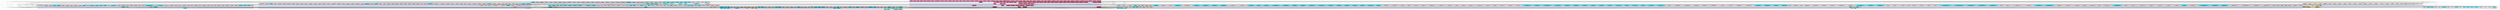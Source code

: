 digraph "Levels within software" {
    node [margin="0.4,0.1"
         ,style=filled];
    subgraph "cluster_-1" {
        graph [label="Inaccessible entities"
              ,style=filled
              ,fillcolor=lavender];
        11 [label="Paths.TH\nexceptToMaybe"
           ,shape=box
           ,fillcolor=crimson
           ,style="filled,solid"];
        12 [label="Paths.TH\ngetPackageSourceRoot"
           ,shape=box
           ,fillcolor=crimson
           ,style="filled,solid"];
        13 [label="Paths.TH\nperhaps"
           ,shape=box
           ,fillcolor=crimson
           ,style="filled,solid"];
        14 [label="Paths.TH\ntoShellVarName"
           ,shape=box
           ,fillcolor=crimson
           ,style="filled,solid"];
        36 [label="Thentos.Action\naddGroupToGroup"
           ,shape=box
           ,fillcolor=crimson
           ,style="filled,solid"];
        38 [label="Thentos.Action\naddPersona"
           ,shape=box
           ,fillcolor=crimson
           ,style="filled,solid"];
        39 [label="Thentos.Action\naddPersonaToGroup"
           ,shape=box
           ,fillcolor=crimson
           ,style="filled,solid"];
        55 [label="Thentos.Action\ndeleteContext"
           ,shape=box
           ,fillcolor=crimson
           ,style="filled,solid"];
        56 [label="Thentos.Action\ndeletePersona"
           ,shape=box
           ,fillcolor=crimson
           ,style="filled,solid"];
        59 [label="Thentos.Action\ndropServiceRegistration"
           ,shape=box
           ,fillcolor=crimson
           ,style="filled,solid"];
        64 [label="Thentos.Action\nfindPersona"
           ,shape=box
           ,fillcolor=crimson
           ,style="filled,solid"];
        65 [label="Thentos.Action\nfreshCaptchaId"
           ,shape=box
           ,fillcolor=crimson
           ,style="filled,solid"];
        68 [label="Thentos.Action\nfreshRandom20"
           ,shape=box
           ,fillcolor=crimson
           ,style="filled,solid"];
        76 [label="Thentos.Action\nlookupConfirmedUserByEmail"
           ,shape=box
           ,fillcolor=crimson
           ,style="filled,solid"];
        77 [label="Thentos.Action\nlookupConfirmedUserByName"
           ,shape=box
           ,fillcolor=crimson
           ,style="filled,solid"];
        81 [label="Thentos.Action\nmakeCaptcha"
           ,shape=box
           ,fillcolor=crimson
           ,style="filled,solid"];
        82 [label="Thentos.Action\npersonaGroups"
           ,shape=box
           ,fillcolor=crimson
           ,style="filled,solid"];
        83 [label="Thentos.Action\nregisterPersonaWithContext"
           ,shape=box
           ,fillcolor=crimson
           ,style="filled,solid"];
        84 [label="Thentos.Action\nremoveGroupFromGroup"
           ,shape=box
           ,fillcolor=crimson
           ,style="filled,solid"];
        85 [label="Thentos.Action\nremovePersonaFromGroup"
           ,shape=box
           ,fillcolor=crimson
           ,style="filled,solid"];
        89 [label="Thentos.Action\nsolveCaptcha"
           ,shape=box
           ,fillcolor=crimson
           ,style="filled,solid"];
        92 [label="Thentos.Action\nstartThentosSessionByUserEmail"
           ,shape=box
           ,fillcolor=crimson
           ,style="filled,solid"];
        95 [label="Thentos.Action\nunassignRole"
           ,shape=box
           ,fillcolor=crimson
           ,style="filled,solid"];
        96 [label="Thentos.Action\nunregisterPersonaFromContext"
           ,shape=box
           ,fillcolor=crimson
           ,style="filled,solid"];
        97 [label="Thentos.Action\nvalidateThentosUserSession"
           ,shape=box
           ,fillcolor=crimson
           ,style="filled,solid"];
        109 [label="Thentos.Action.Core\ngetCurrentTime'P"
            ,shape=box
            ,fillcolor=crimson
            ,style="filled,solid"];
        115 [label="Thentos.Action.Core\nlogIfError'P"
            ,shape=box
            ,fillcolor=crimson
            ,style="filled,solid"];
        119 [label="Thentos.Action.Core\nrenderTextTemplate'P"
            ,shape=box
            ,fillcolor=crimson
            ,style="filled,solid"];
        120 [label="Thentos.Action.Core\nrunAction"
            ,shape=box
            ,fillcolor=crimson
            ,style="filled,solid"];
        121 [label="Thentos.Action.Core\nrunActionAsAgent"
            ,shape=box
            ,fillcolor=crimson
            ,style="filled,solid"];
        122 [label="Thentos.Action.Core\nrunActionAsAgentE"
            ,shape=box
            ,fillcolor=crimson
            ,style="filled,solid"];
        124 [label="Thentos.Action.Core\nrunActionInThentosSession"
            ,shape=box
            ,fillcolor=crimson
            ,style="filled,solid"];
        125 [label="Thentos.Action.Core\nrunActionInThentosSessionE"
            ,shape=box
            ,fillcolor=crimson
            ,style="filled,solid"];
        135 [label="Thentos.Action.SimpleAuth\nguardedUnsafeAction"
            ,shape=box
            ,fillcolor=crimson
            ,style="filled,solid"];
        141 [label="Thentos.Action.Unsafe\ngenRandomBytes"
            ,shape=box
            ,fillcolor=crimson
            ,style="filled,solid"];
        143 [label="Thentos.Action.Unsafe\ngetCurrentTime"
            ,shape=box
            ,fillcolor=crimson
            ,style="filled,solid"];
        144 [label="Thentos.Action.Unsafe\nhashServiceKey"
            ,shape=box
            ,fillcolor=crimson
            ,style="filled,solid"];
        145 [label="Thentos.Action.Unsafe\nhashUserPass"
            ,shape=box
            ,fillcolor=crimson
            ,style="filled,solid"];
        146 [label="Thentos.Action.Unsafe\nlogIfError"
            ,shape=box
            ,fillcolor=crimson
            ,style="filled,solid"];
        148 [label="Thentos.Action.Unsafe\nmakeUserFromFormData"
            ,shape=box
            ,fillcolor=crimson
            ,style="filled,solid"];
        149 [label="Thentos.Action.Unsafe\nquery"
            ,shape=box
            ,fillcolor=crimson
            ,style="filled,solid"];
        205 [label="Thentos.Backend.Api.Proxy\nData: ProxyAdapter"
            ,shape=box3d
            ,fillcolor=crimson
            ,style="filled,solid"];
        206 [label="Thentos.Backend.Api.Proxy\nData: RqMod"
            ,shape=box3d
            ,fillcolor=crimson
            ,style="filled,solid"];
        207 [label="Thentos.Backend.Api.Proxy\ncreateCustomHeaders"
            ,shape=box
            ,fillcolor=crimson
            ,style="filled,solid"];
        208 [label="Thentos.Backend.Api.Proxy\ndefaultProxyAdapter"
            ,shape=box
            ,fillcolor=crimson
            ,style="filled,solid"];
        209 [label="Thentos.Backend.Api.Proxy\ndefaultRenderUser"
            ,shape=box
            ,fillcolor=crimson
            ,style="filled,solid"];
        210 [label="Thentos.Backend.Api.Proxy\nerr500onExc"
            ,shape=box
            ,fillcolor=crimson
            ,style="filled,solid"];
        211 [label="Thentos.Backend.Api.Proxy\nfindDefaultServiceIdAndTarget"
            ,shape=box
            ,fillcolor=crimson
            ,style="filled,solid"];
        212 [label="Thentos.Backend.Api.Proxy\nfindTargetForServiceId"
            ,shape=box
            ,fillcolor=crimson
            ,style="filled,solid"];
        213 [label="Thentos.Backend.Api.Proxy\ngetRqMod"
            ,shape=box
            ,fillcolor=crimson
            ,style="filled,solid"];
        214 [label="Thentos.Backend.Api.Proxy\nprepareReq"
            ,shape=box
            ,fillcolor=crimson
            ,style="filled,solid"];
        218 [label="Thentos.Backend.Api.Proxy\nreverseProxyHandler"
            ,shape=box
            ,fillcolor=crimson
            ,style="filled,solid"];
        220 [label="Thentos.Backend.Api.Proxy\nserviceProxy"
            ,shape=box
            ,fillcolor=crimson
            ,style="filled,solid"];
        239 [label="Thentos.Backend.Core\nData: CorsPolicy"
            ,shape=box3d
            ,fillcolor=crimson
            ,style="filled,solid"];
        247 [label="Thentos.Backend.Core\naddCorsHeaders"
            ,shape=box
            ,fillcolor=crimson
            ,style="filled,solid"];
        251 [label="Thentos.Backend.Core\nclearCustomHeaders"
            ,shape=box
            ,fillcolor=crimson
            ,style="filled,solid"];
        260 [label="Thentos.Backend.Core\nloggerMW"
            ,shape=box
            ,fillcolor=crimson
            ,style="filled,solid"];
        262 [label="Thentos.Backend.Core\nlookupThentosHeaderService"
            ,shape=box
            ,fillcolor=crimson
            ,style="filled,solid"];
        285 [label="Thentos.Config\nextractTargetUrl"
            ,shape=box
            ,fillcolor=crimson
            ,style="filled,solid"];
        286 [label="Thentos.Config\ngetBackendConfig"
            ,shape=box
            ,fillcolor=crimson
            ,style="filled,solid"];
        289 [label="Thentos.Config\ngetFrontendConfig"
            ,shape=box
            ,fillcolor=crimson
            ,style="filled,solid"];
        293 [label="Thentos.Config\nprintConfigUsage"
            ,shape=box
            ,fillcolor=crimson
            ,style="filled,solid"];
        314 [label="Thentos.Frontend.Handlers\nsendUserExistsMail"
            ,shape=box
            ,fillcolor=crimson
            ,style="filled,solid"];
        335 [label="Thentos.Frontend.Handlers.Combinators\nredirectURI"
            ,shape=box
            ,fillcolor=crimson
            ,style="filled,solid"];
        348 [label="Thentos.Frontend.Pages\nconfirmationMailSentSnippet"
            ,shape=box
            ,fillcolor=crimson
            ,style="filled,solid"];
        355 [label="Thentos.Frontend.Pages\nerrorPagelet"
            ,shape=box
            ,fillcolor=crimson
            ,style="filled,solid"];
        393 [label="Thentos.Frontend.TH\nloadStaticContent"
            ,shape=box
            ,fillcolor=crimson
            ,style="filled,solid"];
        442 [label="Thentos.Sybil.Captcha\ngenerateCaptcha"
            ,shape=box
            ,fillcolor=crimson
            ,style="filled,solid"];
        444 [label="Thentos.Transaction\naddGroupToGroup"
            ,shape=box
            ,fillcolor=crimson
            ,style="filled,solid"];
        446 [label="Thentos.Transaction\naddPersona"
            ,shape=box
            ,fillcolor=crimson
            ,style="filled,solid"];
        447 [label="Thentos.Transaction\naddPersonaToGroup"
            ,shape=box
            ,fillcolor=crimson
            ,style="filled,solid"];
        460 [label="Thentos.Transaction\ndeleteContext"
            ,shape=box
            ,fillcolor=crimson
            ,style="filled,solid"];
        461 [label="Thentos.Transaction\ndeletePersona"
            ,shape=box
            ,fillcolor=crimson
            ,style="filled,solid"];
        466 [label="Thentos.Transaction\nfindContextId"
            ,shape=box
            ,fillcolor=crimson
            ,style="filled,solid"];
        467 [label="Thentos.Transaction\nfindPersona"
            ,shape=box
            ,fillcolor=crimson
            ,style="filled,solid"];
        479 [label="Thentos.Transaction\nlookupConfirmedUserByEmail"
            ,shape=box
            ,fillcolor=crimson
            ,style="filled,solid"];
        485 [label="Thentos.Transaction\npersonaGroups"
            ,shape=box
            ,fillcolor=crimson
            ,style="filled,solid"];
        486 [label="Thentos.Transaction\nregisterPersonaWithContext"
            ,shape=box
            ,fillcolor=crimson
            ,style="filled,solid"];
        488 [label="Thentos.Transaction\nremoveGroupFromGroup"
            ,shape=box
            ,fillcolor=crimson
            ,style="filled,solid"];
        489 [label="Thentos.Transaction\nremovePersonaFromGroup"
            ,shape=box
            ,fillcolor=crimson
            ,style="filled,solid"];
        492 [label="Thentos.Transaction\nsolveCaptcha"
            ,shape=box
            ,fillcolor=crimson
            ,style="filled,solid"];
        495 [label="Thentos.Transaction\nstoreCaptcha"
            ,shape=box
            ,fillcolor=crimson
            ,style="filled,solid"];
        496 [label="Thentos.Transaction\nunassignRole"
            ,shape=box
            ,fillcolor=crimson
            ,style="filled,solid"];
        497 [label="Thentos.Transaction\nunregisterPersonaFromContext"
            ,shape=box
            ,fillcolor=crimson
            ,style="filled,solid"];
        498 [label="Thentos.Transaction\nunregisterUserFromService"
            ,shape=box
            ,fillcolor=crimson
            ,style="filled,solid"];
        509 [label="Thentos.Types\nData: ContextDescription"
            ,shape=box3d
            ,fillcolor=crimson
            ,style="filled,solid"];
        510 [label="Thentos.Types\nData: ContextId"
            ,shape=box3d
            ,fillcolor=crimson
            ,style="filled,solid"];
        511 [label="Thentos.Types\nData: ContextName"
            ,shape=box3d
            ,fillcolor=crimson
            ,style="filled,solid"];
        516 [label="Thentos.Types\nData: ImageData"
            ,shape=box3d
            ,fillcolor=crimson
            ,style="filled,solid"];
        536 [label="Thentos.Types\nData: Persona"
            ,shape=box3d
            ,fillcolor=crimson
            ,style="filled,solid"];
        537 [label="Thentos.Types\nData: PersonaId"
            ,shape=box3d
            ,fillcolor=crimson
            ,style="filled,solid"];
        538 [label="Thentos.Types\nData: PersonaName"
            ,shape=box3d
            ,fillcolor=crimson
            ,style="filled,solid"];
        543 [label="Thentos.Types\nData: Random20"
            ,shape=box3d
            ,fillcolor=crimson
            ,style="filled,solid"];
        629 [label="Thentos.Types\nfromRandom20"
            ,shape=box
            ,fillcolor=crimson
            ,style="filled,solid"];
        646 [label="Thentos.Types\nmkRandom20"
            ,shape=box
            ,fillcolor=crimson
            ,style="filled,solid"];
    }
    subgraph cluster_0 {
        graph [label="Exported root entities"
              ,style=filled
              ,fillcolor=lavender];
        22 [label="Thentos\nautocreateMissingServices"
           ,shape=box
           ,fillcolor=goldenrod
           ,style="filled,solid"];
        23 [label="Thentos\ncreateConnPoolAndInitDb"
           ,shape=box
           ,fillcolor=goldenrod
           ,style="filled,solid"];
        24 [label="Thentos\ncreateDefaultUser"
           ,shape=box
           ,fillcolor=goldenrod
           ,style="filled,solid"];
        25 [label="Thentos\nmain"
           ,shape=box
           ,fillcolor=gold
           ,style="filled,solid"];
        26 [label="Thentos\nmakeMain"
           ,shape=box
           ,fillcolor=goldenrod
           ,style="filled,solid"];
        28 [label="Thentos.Action\n_changePasswordUnconditionally"
           ,shape=box
           ,fillcolor=khaki
           ,style="filled,solid"];
        29 [label="Thentos.Action\n_lookupThentosSession"
           ,shape=box
           ,fillcolor=khaki
           ,style="filled,solid"];
        30 [label="Thentos.Action\n_lookupUser"
           ,shape=box
           ,fillcolor=khaki
           ,style="filled,solid"];
        31 [label="Thentos.Action\n_lookupUserCheckPassword"
           ,shape=box
           ,fillcolor=khaki
           ,style="filled,solid"];
        32 [label="Thentos.Action\n_serviceSessionUser"
           ,shape=box
           ,fillcolor=khaki
           ,style="filled,solid"];
        33 [label="Thentos.Action\n_startThentosSessionByAgent"
           ,shape=box
           ,fillcolor=khaki
           ,style="filled,solid"];
        34 [label="Thentos.Action\n_thentosSessionAndUserIdByToken"
           ,shape=box
           ,fillcolor=khaki
           ,style="filled,solid"];
        275 [label="Thentos.Config\n_renderUrl"
            ,shape=box
            ,fillcolor=khaki
            ,style="filled,solid"];
        722 [label="Data.Aeson\nClass: FromJSON"
            ,shape=doubleoctagon
            ,fillcolor=khaki
            ,style="filled,dashed"];
        723 [label="Data.Aeson\nClass: ToJSON"
            ,shape=doubleoctagon
            ,fillcolor=khaki
            ,style="filled,dashed"];
        724 [label="Servant.API\nClass: MimeRender"
            ,shape=doubleoctagon
            ,fillcolor=khaki
            ,style="filled,dashed"];
        725 [label="Unknown Module\nClass: Ord"
            ,shape=doubleoctagon
            ,fillcolor=khaki
            ,style="filled,dotted"];
        726 [label="Unknown Module\nClass: Accept"
            ,shape=doubleoctagon
            ,fillcolor=khaki
            ,style="filled,dotted"];
        727 [label="Unknown Module\nClass: HasDocs"
            ,shape=doubleoctagon
            ,fillcolor=khaki
            ,style="filled,dotted"];
        728 [label="Unknown Module\nClass: HasForeign"
            ,shape=doubleoctagon
            ,fillcolor=khaki
            ,style="filled,dotted"];
        729 [label="Unknown Module\nClass: FromField"
            ,shape=doubleoctagon
            ,fillcolor=khaki
            ,style="filled,dotted"];
        730 [label="Unknown Module\nClass: GenerateList"
            ,shape=doubleoctagon
            ,fillcolor=khaki
            ,style="filled,dotted"];
        731 [label="Unknown Module\nClass: MonadLIO"
            ,shape=doubleoctagon
            ,fillcolor=khaki
            ,style="filled,dotted"];
        734 [label="Unknown Module\nClass: FromHttpApiData"
            ,shape=doubleoctagon
            ,fillcolor=khaki
            ,style="filled,dotted"];
        735 [label="Unknown Module\nClass: HasServer"
            ,shape=doubleoctagon
            ,fillcolor=khaki
            ,style="filled,dotted"];
        736 [label="Unknown Module\nClass: Show"
            ,shape=doubleoctagon
            ,fillcolor=khaki
            ,style="filled,dotted"];
        737 [label="Unknown Module\nClass: ToCNF"
            ,shape=doubleoctagon
            ,fillcolor=khaki
            ,style="filled,dotted"];
        738 [label="Unknown Module\nClass: ToCapture"
            ,shape=doubleoctagon
            ,fillcolor=khaki
            ,style="filled,dotted"];
        739 [label="Unknown Module\nClass: ToField"
            ,shape=doubleoctagon
            ,fillcolor=khaki
            ,style="filled,dotted"];
        741 [label="Unknown Module\nClass: HasLink"
            ,shape=doubleoctagon
            ,fillcolor=khaki
            ,style="filled,dotted"];
        742 [label="Unknown Module\nClass: ToSample"
            ,shape=doubleoctagon
            ,fillcolor=khaki
            ,style="filled,dotted"];
    }
    subgraph cluster_1 {
        graph [label="Level = 1"
              ,style=filled
              ,fillcolor=lavender];
        10 [label="LIO.Missing\ntryTaint"
           ,shape=box
           ,fillcolor=cyan
           ,style="filled,solid"];
        16 [label="System.Log.Missing\nannounceAction"
           ,shape=box
           ,fillcolor=bisque
           ,style="filled,solid"];
        18 [label="System.Log.Missing\nlogger"
           ,shape=box
           ,fillcolor=bisque
           ,style="filled,solid"];
        20 [label="System.Log.Missing\nClass: FromJSON, Data: Prio"
           ,shape=octagon
           ,fillcolor=bisque
           ,style="filled,solid"];
        21 [label="System.Log.Missing\nClass: ToJSON, Data: Prio"
           ,shape=octagon
           ,fillcolor=bisque
           ,style="filled,solid"];
        27 [label="Thentos\nrunGcLoop"
           ,shape=box
           ,fillcolor=bisque
           ,style="filled,solid"];
        48 [label="Thentos.Action\nautocreateServiceIfMissing'P"
           ,shape=box
           ,fillcolor=bisque
           ,style="filled,solid"];
        54 [label="Thentos.Action\ndefaultSessionTimeout"
           ,shape=box
           ,fillcolor=bisque
           ,style="filled,solid"];
        73 [label="Thentos.Action\nfreshSessionToken"
           ,shape=box
           ,fillcolor=bisque
           ,style="filled,solid"];
        79 [label="Thentos.Action\nlookupServiceSession"
           ,shape=box
           ,fillcolor=bisque
           ,style="filled,solid"];
        80 [label="Thentos.Action\nlookupThentosSession"
           ,shape=box
           ,fillcolor=bisque
           ,style="filled,solid"];
        102 [label="Thentos.Action.Core\nData: ActionState"
            ,shape=box3d
            ,fillcolor=cyan
            ,style="filled,solid"];
        103 [label="Thentos.Action.Core\naccessRightsByAgent'P"
            ,shape=box
            ,fillcolor=bisque
            ,style="filled,solid"];
        110 [label="Thentos.Action.Core\ngrantAccessRights'P"
            ,shape=box
            ,fillcolor=bisque
            ,style="filled,solid"];
        113 [label="Thentos.Action.Core\nhashUserPass'P"
            ,shape=box
            ,fillcolor=cyan
            ,style="filled,solid"];
        114 [label="Thentos.Action.Core\nClass: MonadLIO, Data: DCLabel (Action e s)"
            ,shape=octagon
            ,fillcolor=bisque
            ,style="filled,solid"];
        118 [label="Thentos.Action.Core\nquery'P"
            ,shape=box
            ,fillcolor=bisque
            ,style="filled,solid"];
        128 [label="Thentos.Action.Core\nrunActionWithPrivs"
            ,shape=box
            ,fillcolor=bisque
            ,style="filled,solid"];
        151 [label="Thentos.Backend.Api.Auth\nClass: HasServer, Data: (ThentosAuth :> sub)"
            ,shape=octagon
            ,fillcolor=bisque
            ,style="filled,solid"];
        152 [label="Thentos.Backend.Api.Auth\nClass: HasLink, Data: (ThentosAuth :> sub)"
            ,shape=octagon
            ,fillcolor=cyan
            ,style="filled,solid"];
        153 [label="Thentos.Backend.Api.Docs.Common\nClass: HasDocs, Data: (Post200 cts a)"
            ,shape=octagon
            ,fillcolor=bisque
            ,style="filled,solid"];
        154 [label="Thentos.Backend.Api.Docs.Common\nClass: HasDocs, Data: (ThentosAssertHeaders :> sublayout)"
            ,shape=octagon
            ,fillcolor=bisque
            ,style="filled,solid"];
        155 [label="Thentos.Backend.Api.Docs.Common\nClass: HasDocs, Data: (ThentosAuth :> sublayout)"
            ,shape=octagon
            ,fillcolor=bisque
            ,style="filled,solid"];
        156 [label="Thentos.Backend.Api.Docs.Common\nClass: GenerateList, Data: (a -> Foreign.Req)"
            ,shape=octagon
            ,fillcolor=cyan
            ,style="filled,solid"];
        165 [label="Thentos.Backend.Api.Docs.Common\nClass: MimeRender, Data: PlainText Docs.API"
            ,shape=octagon
            ,fillcolor=bisque
            ,style="filled,solid"];
        180 [label="Thentos.Backend.Api.Docs.Common\nClass: ToCapture, Data: (Capture \"ModuleName\" ST)"
            ,shape=octagon
            ,fillcolor=cyan
            ,style="filled,solid"];
        181 [label="Thentos.Backend.Api.Docs.Common\nClass: ToCapture, Data: (Capture \"sid\" ServiceId)"
            ,shape=octagon
            ,fillcolor=cyan
            ,style="filled,solid"];
        182 [label="Thentos.Backend.Api.Docs.Common\nClass: ToCapture, Data: (Capture \"token\" ServiceSessionToken)"
            ,shape=octagon
            ,fillcolor=cyan
            ,style="filled,solid"];
        183 [label="Thentos.Backend.Api.Docs.Common\nClass: ToCapture, Data: (Capture \"token\" ThentosSessionToken)"
            ,shape=octagon
            ,fillcolor=cyan
            ,style="filled,solid"];
        184 [label="Thentos.Backend.Api.Docs.Common\nClass: ToCapture, Data: (Capture \"uid\" UserId)"
            ,shape=octagon
            ,fillcolor=cyan
            ,style="filled,solid"];
        185 [label="Thentos.Backend.Api.Docs.Common\nClass: ToSample, Data: Agent"
            ,shape=octagon
            ,fillcolor=bisque
            ,style="filled,solid"];
        186 [label="Thentos.Backend.Api.Docs.Common\nClass: ToSample, Data: ConfirmationToken"
            ,shape=octagon
            ,fillcolor=bisque
            ,style="filled,solid"];
        187 [label="Thentos.Backend.Api.Docs.Common\nClass: ToSample, Data: Docs.API"
            ,shape=octagon
            ,fillcolor=cyan
            ,style="filled,solid"];
        188 [label="Thentos.Backend.Api.Docs.Common\nClass: ToSample, Data: LoginFormData"
            ,shape=octagon
            ,fillcolor=bisque
            ,style="filled,solid"];
        189 [label="Thentos.Backend.Api.Docs.Common\nClass: ToSample, Data: PasswordResetToken"
            ,shape=octagon
            ,fillcolor=bisque
            ,style="filled,solid"];
        190 [label="Thentos.Backend.Api.Docs.Common\nClass: ToSample, Data: ST"
            ,shape=octagon
            ,fillcolor=cyan
            ,style="filled,solid"];
        191 [label="Thentos.Backend.Api.Docs.Common\nClass: ToSample, Data: ServiceDescription"
            ,shape=octagon
            ,fillcolor=cyan
            ,style="filled,solid"];
        192 [label="Thentos.Backend.Api.Docs.Common\nClass: ToSample, Data: ServiceId"
            ,shape=octagon
            ,fillcolor=bisque
            ,style="filled,solid"];
        193 [label="Thentos.Backend.Api.Docs.Common\nClass: ToSample, Data: ServiceKey"
            ,shape=octagon
            ,fillcolor=bisque
            ,style="filled,solid"];
        194 [label="Thentos.Backend.Api.Docs.Common\nClass: ToSample, Data: ServiceName"
            ,shape=octagon
            ,fillcolor=cyan
            ,style="filled,solid"];
        195 [label="Thentos.Backend.Api.Docs.Common\nClass: ToSample, Data: ServiceSessionMetadata"
            ,shape=octagon
            ,fillcolor=bisque
            ,style="filled,solid"];
        196 [label="Thentos.Backend.Api.Docs.Common\nClass: ToSample, Data: ServiceSessionToken"
            ,shape=octagon
            ,fillcolor=bisque
            ,style="filled,solid"];
        197 [label="Thentos.Backend.Api.Docs.Common\nClass: ToSample, Data: ThentosSessionToken"
            ,shape=octagon
            ,fillcolor=bisque
            ,style="filled,solid"];
        198 [label="Thentos.Backend.Api.Docs.Common\nClass: ToSample, Data: UserEmail"
            ,shape=octagon
            ,fillcolor=bisque
            ,style="filled,solid"];
        199 [label="Thentos.Backend.Api.Docs.Common\nClass: ToSample, Data: UserFormData"
            ,shape=octagon
            ,fillcolor=bisque
            ,style="filled,solid"];
        200 [label="Thentos.Backend.Api.Docs.Common\nClass: ToSample, Data: UserId"
            ,shape=octagon
            ,fillcolor=bisque
            ,style="filled,solid"];
        201 [label="Thentos.Backend.Api.Docs.Common\nClass: ToSample, Data: UserName"
            ,shape=octagon
            ,fillcolor=bisque
            ,style="filled,solid"];
        202 [label="Thentos.Backend.Api.Docs.Common\nClass: ToSample, Data: UserPass"
            ,shape=octagon
            ,fillcolor=bisque
            ,style="filled,solid"];
        203 [label="Thentos.Backend.Api.Docs.Proxy\nClass: HasDocs, Data: (sublayout :<|> ServiceProxy)"
            ,shape=octagon
            ,fillcolor=bisque
            ,style="filled,solid"];
        204 [label="Thentos.Backend.Api.Docs.Proxy\nClass: HasForeign, Data: ServiceProxy"
            ,shape=octagon
            ,fillcolor=cyan
            ,style="filled,solid"];
        219 [label="Thentos.Backend.Api.Proxy\nClass: HasServer, Data: ServiceProxy"
            ,shape=octagon
            ,fillcolor=bisque
            ,style="filled,solid"];
        224 [label="Thentos.Backend.Api.Simple\nClass: HasForeign, Data: (Post200 '[JSON] a)"
            ,shape=octagon
            ,fillcolor=cyan
            ,style="filled,solid"];
        225 [label="Thentos.Backend.Api.Simple\nClass: HasForeign, Data: (ThentosAssertHeaders :> sub)"
            ,shape=octagon
            ,fillcolor=cyan
            ,style="filled,solid"];
        226 [label="Thentos.Backend.Api.Simple\nClass: HasForeign, Data: (ThentosAuth :> sub)"
            ,shape=octagon
            ,fillcolor=bisque
            ,style="filled,solid"];
        232 [label="Thentos.Backend.Api.Simple\nrunApi"
            ,shape=box
            ,fillcolor=bisque
            ,style="filled,solid"];
        266 [label="Thentos.Backend.Core\nClass: HasServer, Data: (Post200 ctypes a)"
            ,shape=octagon
            ,fillcolor=cyan
            ,style="filled,solid"];
        267 [label="Thentos.Backend.Core\nClass: HasServer, Data: (ThentosAssertHeaders :> subserver)"
            ,shape=octagon
            ,fillcolor=bisque
            ,style="filled,solid"];
        270 [label="Thentos.Backend.Core\nClass: ToJSON, Data: ErrorMessage"
            ,shape=octagon
            ,fillcolor=bisque
            ,style="filled,solid"];
        271 [label="Thentos.Backend.Core\nClass: HasLink, Data: (Post200 ctypes a)"
            ,shape=octagon
            ,fillcolor=cyan
            ,style="filled,solid"];
        272 [label="Thentos.Backend.Core\nClass: HasLink, Data: (ThentosAssertHeaders :> sub)"
            ,shape=octagon
            ,fillcolor=cyan
            ,style="filled,solid"];
        273 [label="Thentos.Config\nData: HttpSchema"
            ,shape=box3d
            ,fillcolor=cyan
            ,style="filled,solid"];
        278 [label="Thentos.Config\nconfigLogger"
            ,shape=box
            ,fillcolor=bisque
            ,style="filled,solid"];
        287 [label="Thentos.Config\ngetConfig"
            ,shape=box
            ,fillcolor=bisque
            ,style="filled,solid"];
        288 [label="Thentos.Config\ngetDefaultUser"
            ,shape=box
            ,fillcolor=bisque
            ,style="filled,solid"];
        290 [label="Thentos.Config\ngetProxyConfigMap"
            ,shape=box
            ,fillcolor=bisque
            ,style="filled,solid"];
        292 [label="Thentos.Config\nClass: FromJSON, Data: HttpSchema"
            ,shape=octagon
            ,fillcolor=cyan
            ,style="filled,solid"];
        294 [label="Thentos.Config\nClass: Show, Data: HttpSchema"
            ,shape=octagon
            ,fillcolor=bisque
            ,style="filled,solid"];
        295 [label="Thentos.Config\nClass: ToJSON, Data: HttpSchema"
            ,shape=octagon
            ,fillcolor=cyan
            ,style="filled,solid"];
        297 [label="Thentos.Frontend\nrunFrontend"
            ,shape=box
            ,fillcolor=bisque
            ,style="filled,solid"];
        311 [label="Thentos.Frontend.Handlers\nClass: HasServer, Data: (FormReqBody :> sublayout)"
            ,shape=octagon
            ,fillcolor=cyan
            ,style="filled,solid"];
        418 [label="Thentos.Frontend.Types\nClass: Accept, Data: PrettyHTML"
            ,shape=octagon
            ,fillcolor=bisque
            ,style="filled,solid"];
        419 [label="Thentos.Frontend.Types\nClass: Accept, Data: TextCss"
            ,shape=octagon
            ,fillcolor=cyan
            ,style="filled,solid"];
        421 [label="Thentos.Frontend.Types\nClass: MimeRender, Data: PrettyHTML Html"
            ,shape=octagon
            ,fillcolor=bisque
            ,style="filled,solid"];
        422 [label="Thentos.Frontend.Types\nClass: MimeRender, Data: PrettyHTML a"
            ,shape=octagon
            ,fillcolor=bisque
            ,style="filled,solid"];
        423 [label="Thentos.Frontend.Types\nClass: MimeRender, Data: TextCss LBS"
            ,shape=octagon
            ,fillcolor=cyan
            ,style="filled,solid"];
        424 [label="Thentos.Frontend.Types\nClass: MimeRender, Data: TextCss LT"
            ,shape=octagon
            ,fillcolor=cyan
            ,style="filled,solid"];
        425 [label="Thentos.Frontend.Types\nClass: MimeRender, Data: TextCss SBS"
            ,shape=octagon
            ,fillcolor=cyan
            ,style="filled,solid"];
        426 [label="Thentos.Frontend.Types\nClass: MimeRender, Data: TextCss ST"
            ,shape=octagon
            ,fillcolor=cyan
            ,style="filled,solid"];
        427 [label="Thentos.Frontend.Types\nClass: MimeRender, Data: TextCss String"
            ,shape=octagon
            ,fillcolor=cyan
            ,style="filled,solid"];
        428 [label="Thentos.Frontend.Types\nClass: FromJSON, Data: DashboardTab"
            ,shape=octagon
            ,fillcolor=cyan
            ,style="filled,solid"];
        429 [label="Thentos.Frontend.Types\nClass: FromJSON, Data: FrontendMsg"
            ,shape=octagon
            ,fillcolor=cyan
            ,style="filled,solid"];
        430 [label="Thentos.Frontend.Types\nClass: FromJSON, Data: FrontendSessionData"
            ,shape=octagon
            ,fillcolor=cyan
            ,style="filled,solid"];
        431 [label="Thentos.Frontend.Types\nClass: FromJSON, Data: FrontendSessionLoginData"
            ,shape=octagon
            ,fillcolor=cyan
            ,style="filled,solid"];
        432 [label="Thentos.Frontend.Types\nClass: FromJSON, Data: ServiceLoginState"
            ,shape=octagon
            ,fillcolor=bisque
            ,style="filled,solid"];
        434 [label="Thentos.Frontend.Types\nClass: ToJSON, Data: DashboardTab"
            ,shape=octagon
            ,fillcolor=cyan
            ,style="filled,solid"];
        435 [label="Thentos.Frontend.Types\nClass: ToJSON, Data: FrontendMsg"
            ,shape=octagon
            ,fillcolor=cyan
            ,style="filled,solid"];
        436 [label="Thentos.Frontend.Types\nClass: ToJSON, Data: FrontendSessionData"
            ,shape=octagon
            ,fillcolor=cyan
            ,style="filled,solid"];
        437 [label="Thentos.Frontend.Types\nClass: ToJSON, Data: FrontendSessionLoginData"
            ,shape=octagon
            ,fillcolor=cyan
            ,style="filled,solid"];
        438 [label="Thentos.Frontend.Types\nClass: ToJSON, Data: ServiceLoginState"
            ,shape=octagon
            ,fillcolor=bisque
            ,style="filled,solid"];
        440 [label="Thentos.Smtp\ncheckSendmail"
            ,shape=box
            ,fillcolor=bisque
            ,style="filled,solid"];
        453 [label="Thentos.Transaction\naddUserPrim"
            ,shape=box
            ,fillcolor=bisque
            ,style="filled,solid"];
        456 [label="Thentos.Transaction\nassignRole"
            ,shape=box
            ,fillcolor=bisque
            ,style="filled,solid"];
        457 [label="Thentos.Transaction\nchangePassword"
            ,shape=box
            ,fillcolor=bisque
            ,style="filled,solid"];
        478 [label="Thentos.Transaction\nlookupConfirmedUser"
            ,shape=box
            ,fillcolor=bisque
            ,style="filled,solid"];
        483 [label="Thentos.Transaction\nlookupThentosSession"
            ,shape=box
            ,fillcolor=bisque
            ,style="filled,solid"];
        494 [label="Thentos.Transaction\nstartThentosSession"
            ,shape=box
            ,fillcolor=bisque
            ,style="filled,solid"];
        500 [label="Thentos.Types\nData: ThentosError"
            ,shape=box3d
            ,fillcolor=cyan
            ,style="filled,solid"];
        545 [label="Thentos.Types\nData: Role"
            ,shape=box3d
            ,fillcolor=cyan
            ,style="filled,solid"];
        551 [label="Thentos.Types\nData: Agent"
            ,shape=box3d
            ,fillcolor=cyan
            ,style="filled,solid"];
        555 [label="Thentos.Types\nData: ServiceId"
            ,shape=box3d
            ,fillcolor=cyan
            ,style="filled,solid"];
        571 [label="Thentos.Types\nData: UserId"
            ,shape=box3d
            ,fillcolor=cyan
            ,style="filled,solid"];
        605 [label="Thentos.Types\nClass: Ord, Data: Context"
            ,shape=octagon
            ,fillcolor=bisque
            ,style="filled,solid"];
        612 [label="Thentos.Types\nClass: FromField, Data: (HashedSecret a)"
            ,shape=octagon
            ,fillcolor=bisque
            ,style="filled,solid"];
        613 [label="Thentos.Types\nClass: FromField, Data: ProxyUri"
            ,shape=octagon
            ,fillcolor=bisque
            ,style="filled,solid"];
        614 [label="Thentos.Types\nClass: FromField, Data: Role"
            ,shape=octagon
            ,fillcolor=cyan
            ,style="filled,solid"];
        615 [label="Thentos.Types\nClass: FromField, Data: ServiceSessionMetadata"
            ,shape=octagon
            ,fillcolor=bisque
            ,style="filled,solid"];
        616 [label="Thentos.Types\nClass: FromField, Data: Timeout"
            ,shape=octagon
            ,fillcolor=bisque
            ,style="filled,solid"];
        617 [label="Thentos.Types\nClass: FromField, Data: Timestamp"
            ,shape=octagon
            ,fillcolor=bisque
            ,style="filled,solid"];
        618 [label="Thentos.Types\nClass: FromField, Data: Uri"
            ,shape=octagon
            ,fillcolor=bisque
            ,style="filled,solid"];
        619 [label="Thentos.Types\nClass: FromField, Data: UserEmail"
            ,shape=octagon
            ,fillcolor=bisque
            ,style="filled,solid"];
        648 [label="Thentos.Types\nClass: FromJSON, Data: Agent"
            ,shape=octagon
            ,fillcolor=cyan
            ,style="filled,solid"];
        649 [label="Thentos.Types\nClass: FromJSON, Data: ByUserOrServiceId"
            ,shape=octagon
            ,fillcolor=bisque
            ,style="filled,solid"];
        650 [label="Thentos.Types\nClass: FromJSON, Data: CaptchaId"
            ,shape=octagon
            ,fillcolor=bisque
            ,style="filled,solid"];
        651 [label="Thentos.Types\nClass: FromJSON, Data: Group"
            ,shape=octagon
            ,fillcolor=bisque
            ,style="filled,solid"];
        652 [label="Thentos.Types\nClass: FromJSON, Data: LoginFormData"
            ,shape=octagon
            ,fillcolor=cyan
            ,style="filled,solid"];
        653 [label="Thentos.Types\nClass: FromJSON, Data: ProxyUri"
            ,shape=octagon
            ,fillcolor=bisque
            ,style="filled,solid"];
        654 [label="Thentos.Types\nClass: FromJSON, Data: Role"
            ,shape=octagon
            ,fillcolor=cyan
            ,style="filled,solid"];
        655 [label="Thentos.Types\nClass: FromJSON, Data: ServiceDescription"
            ,shape=octagon
            ,fillcolor=cyan
            ,style="filled,solid"];
        656 [label="Thentos.Types\nClass: FromJSON, Data: ServiceId"
            ,shape=octagon
            ,fillcolor=cyan
            ,style="filled,solid"];
        657 [label="Thentos.Types\nClass: FromJSON, Data: ServiceKey"
            ,shape=octagon
            ,fillcolor=cyan
            ,style="filled,solid"];
        658 [label="Thentos.Types\nClass: FromJSON, Data: ServiceName"
            ,shape=octagon
            ,fillcolor=cyan
            ,style="filled,solid"];
        659 [label="Thentos.Types\nClass: FromJSON, Data: ServiceSession"
            ,shape=octagon
            ,fillcolor=cyan
            ,style="filled,solid"];
        660 [label="Thentos.Types\nClass: FromJSON, Data: ServiceSessionMetadata"
            ,shape=octagon
            ,fillcolor=cyan
            ,style="filled,solid"];
        661 [label="Thentos.Types\nClass: FromJSON, Data: ServiceSessionToken"
            ,shape=octagon
            ,fillcolor=cyan
            ,style="filled,solid"];
        662 [label="Thentos.Types\nClass: FromJSON, Data: Timeout"
            ,shape=octagon
            ,fillcolor=bisque
            ,style="filled,solid"];
        663 [label="Thentos.Types\nClass: FromJSON, Data: Timestamp"
            ,shape=octagon
            ,fillcolor=bisque
            ,style="filled,solid"];
        664 [label="Thentos.Types\nClass: FromJSON, Data: Uri"
            ,shape=octagon
            ,fillcolor=bisque
            ,style="filled,solid"];
        665 [label="Thentos.Types\nClass: FromJSON, Data: UserEmail"
            ,shape=octagon
            ,fillcolor=bisque
            ,style="filled,solid"];
        666 [label="Thentos.Types\nClass: FromJSON, Data: UserFormData"
            ,shape=octagon
            ,fillcolor=cyan
            ,style="filled,solid"];
        668 [label="Thentos.Types\nClass: FromHttpApiData, Data: ConfirmationToken"
            ,shape=octagon
            ,fillcolor=bisque
            ,style="filled,solid"];
        669 [label="Thentos.Types\nClass: FromHttpApiData, Data: PasswordResetToken"
            ,shape=octagon
            ,fillcolor=bisque
            ,style="filled,solid"];
        670 [label="Thentos.Types\nClass: FromHttpApiData, Data: RelRef"
            ,shape=octagon
            ,fillcolor=bisque
            ,style="filled,solid"];
        680 [label="Thentos.Types\nClass: Show, Data: ProxyUri"
            ,shape=octagon
            ,fillcolor=bisque
            ,style="filled,solid"];
        681 [label="Thentos.Types\nClass: Show, Data: Uri"
            ,shape=octagon
            ,fillcolor=bisque
            ,style="filled,solid"];
        688 [label="Thentos.Types\nClass: ToCNF, Data: Agent"
            ,shape=octagon
            ,fillcolor=bisque
            ,style="filled,solid"];
        689 [label="Thentos.Types\nClass: ToCNF, Data: Role"
            ,shape=octagon
            ,fillcolor=bisque
            ,style="filled,solid"];
        690 [label="Thentos.Types\nClass: ToField, Data: (HashedSecret a)"
            ,shape=octagon
            ,fillcolor=bisque
            ,style="filled,solid"];
        691 [label="Thentos.Types\nClass: ToField, Data: ProxyUri"
            ,shape=octagon
            ,fillcolor=bisque
            ,style="filled,solid"];
        692 [label="Thentos.Types\nClass: ToField, Data: Role"
            ,shape=octagon
            ,fillcolor=bisque
            ,style="filled,solid"];
        693 [label="Thentos.Types\nClass: ToField, Data: Timeout"
            ,shape=octagon
            ,fillcolor=bisque
            ,style="filled,solid"];
        694 [label="Thentos.Types\nClass: ToField, Data: Timestamp"
            ,shape=octagon
            ,fillcolor=bisque
            ,style="filled,solid"];
        695 [label="Thentos.Types\nClass: ToField, Data: Uri"
            ,shape=octagon
            ,fillcolor=bisque
            ,style="filled,solid"];
        696 [label="Thentos.Types\nClass: ToField, Data: UserEmail"
            ,shape=octagon
            ,fillcolor=bisque
            ,style="filled,solid"];
        697 [label="Thentos.Types\nClass: ToJSON, Data: Agent"
            ,shape=octagon
            ,fillcolor=cyan
            ,style="filled,solid"];
        698 [label="Thentos.Types\nClass: ToJSON, Data: ByUserOrServiceId"
            ,shape=octagon
            ,fillcolor=bisque
            ,style="filled,solid"];
        699 [label="Thentos.Types\nClass: ToJSON, Data: CaptchaId"
            ,shape=octagon
            ,fillcolor=bisque
            ,style="filled,solid"];
        700 [label="Thentos.Types\nClass: ToJSON, Data: Group"
            ,shape=octagon
            ,fillcolor=bisque
            ,style="filled,solid"];
        701 [label="Thentos.Types\nClass: ToJSON, Data: LoginFormData"
            ,shape=octagon
            ,fillcolor=cyan
            ,style="filled,solid"];
        702 [label="Thentos.Types\nClass: ToJSON, Data: ProxyUri"
            ,shape=octagon
            ,fillcolor=bisque
            ,style="filled,solid"];
        703 [label="Thentos.Types\nClass: ToJSON, Data: Role"
            ,shape=octagon
            ,fillcolor=cyan
            ,style="filled,solid"];
        704 [label="Thentos.Types\nClass: ToJSON, Data: ServiceDescription"
            ,shape=octagon
            ,fillcolor=cyan
            ,style="filled,solid"];
        705 [label="Thentos.Types\nClass: ToJSON, Data: ServiceId"
            ,shape=octagon
            ,fillcolor=cyan
            ,style="filled,solid"];
        706 [label="Thentos.Types\nClass: ToJSON, Data: ServiceKey"
            ,shape=octagon
            ,fillcolor=cyan
            ,style="filled,solid"];
        707 [label="Thentos.Types\nClass: ToJSON, Data: ServiceName"
            ,shape=octagon
            ,fillcolor=cyan
            ,style="filled,solid"];
        708 [label="Thentos.Types\nClass: ToJSON, Data: ServiceSession"
            ,shape=octagon
            ,fillcolor=cyan
            ,style="filled,solid"];
        709 [label="Thentos.Types\nClass: ToJSON, Data: ServiceSessionMetadata"
            ,shape=octagon
            ,fillcolor=cyan
            ,style="filled,solid"];
        710 [label="Thentos.Types\nClass: ToJSON, Data: ServiceSessionToken"
            ,shape=octagon
            ,fillcolor=cyan
            ,style="filled,solid"];
        711 [label="Thentos.Types\nClass: ToJSON, Data: Timeout"
            ,shape=octagon
            ,fillcolor=bisque
            ,style="filled,solid"];
        712 [label="Thentos.Types\nClass: ToJSON, Data: Timestamp"
            ,shape=octagon
            ,fillcolor=bisque
            ,style="filled,solid"];
        713 [label="Thentos.Types\nClass: ToJSON, Data: Uri"
            ,shape=octagon
            ,fillcolor=bisque
            ,style="filled,solid"];
        714 [label="Thentos.Types\nClass: ToJSON, Data: UserEmail"
            ,shape=octagon
            ,fillcolor=bisque
            ,style="filled,solid"];
        715 [label="Thentos.Types\nClass: ToJSON, Data: UserFormData"
            ,shape=octagon
            ,fillcolor=cyan
            ,style="filled,solid"];
    }
    subgraph cluster_2 {
        graph [label="Level = 2"
              ,style=filled
              ,fillcolor=lavender];
        3 [label="Database.PostgreSQL.Simple.Missing\nintervalSeconds"
          ,shape=box
          ,fillcolor=bisque
          ,style="filled,solid"];
        6 [label="LIO.Missing\ndcBottom"
          ,shape=box
          ,fillcolor=cyan
          ,style="filled,solid"];
        15 [label="System.Log.Missing\nData: Prio"
           ,shape=box3d
           ,fillcolor=cyan
           ,style="filled,solid"];
        19 [label="System.Log.Missing\nloggerName"
           ,shape=box
           ,fillcolor=cyan
           ,style="filled,solid"];
        35 [label="Thentos.Action\naddContext"
           ,shape=box
           ,fillcolor=bisque
           ,style="filled,solid"];
        50 [label="Thentos.Action\ncollectGarbage"
           ,shape=box
           ,fillcolor=bisque
           ,style="filled,solid"];
        53 [label="Thentos.Action\ncontextsForService"
           ,shape=box
           ,fillcolor=bisque
           ,style="filled,solid"];
        66 [label="Thentos.Action\nfreshConfirmationToken"
           ,shape=box
           ,fillcolor=bisque
           ,style="filled,solid"];
        67 [label="Thentos.Action\nfreshPasswordResetToken"
           ,shape=box
           ,fillcolor=bisque
           ,style="filled,solid"];
        69 [label="Thentos.Action\nfreshRandomName"
           ,shape=box
           ,fillcolor=bisque
           ,style="filled,solid"];
        70 [label="Thentos.Action\nfreshServiceId"
           ,shape=box
           ,fillcolor=bisque
           ,style="filled,solid"];
        71 [label="Thentos.Action\nfreshServiceKey"
           ,shape=box
           ,fillcolor=bisque
           ,style="filled,solid"];
        72 [label="Thentos.Action\nfreshServiceSessionToken"
           ,shape=box
           ,fillcolor=bisque
           ,style="filled,solid"];
        78 [label="Thentos.Action\nlookupService"
           ,shape=box
           ,fillcolor=bisque
           ,style="filled,solid"];
        98 [label="Thentos.Action.Core\nData: Action"
           ,shape=box3d
           ,fillcolor=cyan
           ,style="filled,solid"];
        129 [label="Thentos.Action.Core\nrunActionWithPrivsE"
            ,shape=box
            ,fillcolor=bisque
            ,style="filled,solid"];
        178 [label="Thentos.Backend.Api.Docs.Common\nrunTokenBuilder"
            ,shape=box
            ,fillcolor=bisque
            ,style="filled,solid"];
        233 [label="Thentos.Backend.Api.Simple\nserveApi"
            ,shape=box
            ,fillcolor=bisque
            ,style="filled,solid"];
        240 [label="Thentos.Backend.Core\nData: ErrorMessage"
            ,shape=box3d
            ,fillcolor=cyan
            ,style="filled,solid"];
        241 [label="Thentos.Backend.Core\nData: ThentosHeaderName"
            ,shape=box3d
            ,fillcolor=cyan
            ,style="filled,solid"];
        249 [label="Thentos.Backend.Core\nbadHeaders"
            ,shape=box
            ,fillcolor=bisque
            ,style="filled,solid"];
        263 [label="Thentos.Backend.Core\nlookupThentosHeaderSession"
            ,shape=box
            ,fillcolor=bisque
            ,style="filled,solid"];
        265 [label="Thentos.Backend.Core\nrenderThentosHeaderName"
            ,shape=box
            ,fillcolor=bisque
            ,style="filled,solid"];
        268 [label="Thentos.Backend.Core\nrunWarpWithCfg"
            ,shape=box
            ,fillcolor=cyan
            ,style="filled,solid"];
        276 [label="Thentos.Config\nbindUrl"
            ,shape=box
            ,fillcolor=bisque
            ,style="filled,solid"];
        283 [label="Thentos.Config\ndefaultThentosConfig"
            ,shape=box
            ,fillcolor=bisque
            ,style="filled,solid"];
        291 [label="Thentos.Config\ngetUserData"
            ,shape=box
            ,fillcolor=bisque
            ,style="filled,solid"];
        296 [label="Thentos.Frontend\nfrontendH"
            ,shape=box
            ,fillcolor=bisque
            ,style="filled,solid"];
        303 [label="Thentos.Frontend.Handlers\ndisableCaching"
            ,shape=box
            ,fillcolor=bisque
            ,style="filled,solid"];
        390 [label="Thentos.Frontend.State\nserveFAction"
            ,shape=box
            ,fillcolor=bisque
            ,style="filled,solid"];
        409 [label="Thentos.Frontend.Types\nData: ServiceLoginState"
            ,shape=box3d
            ,fillcolor=cyan
            ,style="filled,solid"];
        433 [label="Thentos.Frontend.Types\nrenderHTM"
            ,shape=box
            ,fillcolor=cyan
            ,style="filled,solid"];
        441 [label="Thentos.Smtp\nsendMail"
            ,shape=box
            ,fillcolor=bisque
            ,style="filled,solid"];
        454 [label="Thentos.Transaction\nagentRoles"
            ,shape=box
            ,fillcolor=bisque
            ,style="filled,solid"];
        475 [label="Thentos.Transaction\nimpossible"
            ,shape=box
            ,fillcolor=cyan
            ,style="filled,solid"];
        482 [label="Thentos.Transaction\nlookupServiceSession"
            ,shape=box
            ,fillcolor=bisque
            ,style="filled,solid"];
        484 [label="Thentos.Transaction\nmakeAgent"
            ,shape=box
            ,fillcolor=bisque
            ,style="filled,solid"];
        502 [label="Thentos.Types\nData: ByUserOrServiceId"
            ,shape=box3d
            ,fillcolor=cyan
            ,style="filled,solid"];
        504 [label="Thentos.Types\nData: CaptchaId"
            ,shape=box3d
            ,fillcolor=cyan
            ,style="filled,solid"];
        506 [label="Thentos.Types\nData: ConfirmationToken"
            ,shape=box3d
            ,fillcolor=cyan
            ,style="filled,solid"];
        508 [label="Thentos.Types\nData: Context"
            ,shape=box3d
            ,fillcolor=cyan
            ,style="filled,solid"];
        513 [label="Thentos.Types\nData: Group"
            ,shape=box3d
            ,fillcolor=cyan
            ,style="filled,solid"];
        515 [label="Thentos.Types\nData: HashedSecret"
            ,shape=box3d
            ,fillcolor=cyan
            ,style="filled,solid"];
        517 [label="Thentos.Types\nData: LoginFormData"
            ,shape=box3d
            ,fillcolor=cyan
            ,style="filled,solid"];
        535 [label="Thentos.Types\nData: PasswordResetToken"
            ,shape=box3d
            ,fillcolor=cyan
            ,style="filled,solid"];
        544 [label="Thentos.Types\nData: RelRef"
            ,shape=box3d
            ,fillcolor=cyan
            ,style="filled,solid"];
        559 [label="Thentos.Types\nData: ServiceSessionMetadata"
            ,shape=box3d
            ,fillcolor=cyan
            ,style="filled,solid"];
        561 [label="Thentos.Types\nData: ThentosSession"
            ,shape=box3d
            ,fillcolor=cyan
            ,style="filled,solid"];
        562 [label="Thentos.Types\nData: ThentosSessionToken"
            ,shape=box3d
            ,fillcolor=cyan
            ,style="filled,solid"];
        563 [label="Thentos.Types\nData: Timeout"
            ,shape=box3d
            ,fillcolor=cyan
            ,style="filled,solid"];
        564 [label="Thentos.Types\nData: Timestamp"
            ,shape=box3d
            ,fillcolor=cyan
            ,style="filled,solid"];
        566 [label="Thentos.Types\nData: User"
            ,shape=box3d
            ,fillcolor=cyan
            ,style="filled,solid"];
        568 [label="Thentos.Types\nData: UserEmail"
            ,shape=box3d
            ,fillcolor=cyan
            ,style="filled,solid"];
        570 [label="Thentos.Types\nData: UserFormData"
            ,shape=box3d
            ,fillcolor=cyan
            ,style="filled,solid"];
        573 [label="Thentos.Types\nData: UserName"
            ,shape=box3d
            ,fillcolor=cyan
            ,style="filled,solid"];
        575 [label="Thentos.Types\nData: UserPass"
            ,shape=box3d
            ,fillcolor=cyan
            ,style="filled,solid"];
        611 [label="Thentos.Types\nfromDays"
            ,shape=box
            ,fillcolor=bisque
            ,style="filled,solid"];
        640 [label="Thentos.Types\nfromUserEmail"
            ,shape=box
            ,fillcolor=bisque
            ,style="filled,solid"];
        667 [label="Thentos.Types\nparseProxyUri"
            ,shape=box
            ,fillcolor=bisque
            ,style="filled,solid"];
        671 [label="Thentos.Types\nparseUri"
            ,shape=box
            ,fillcolor=bisque
            ,style="filled,solid"];
        672 [label="Thentos.Types\nparseUserEmail"
            ,shape=box
            ,fillcolor=bisque
            ,style="filled,solid"];
        676 [label="Thentos.Types\nrenderProxyUri"
            ,shape=box
            ,fillcolor=bisque
            ,style="filled,solid"];
        677 [label="Thentos.Types\nrenderUri"
            ,shape=box
            ,fillcolor=bisque
            ,style="filled,solid"];
        684 [label="Thentos.Types\ntimeoutFromString"
            ,shape=box
            ,fillcolor=bisque
            ,style="filled,solid"];
        685 [label="Thentos.Types\ntimeoutToString"
            ,shape=box
            ,fillcolor=bisque
            ,style="filled,solid"];
        686 [label="Thentos.Types\ntimestampFromString"
            ,shape=box
            ,fillcolor=bisque
            ,style="filled,solid"];
        687 [label="Thentos.Types\ntimestampToString"
            ,shape=box
            ,fillcolor=bisque
            ,style="filled,solid"];
        717 [label="Thentos.Types\ntoSeconds"
            ,shape=box
            ,fillcolor=bisque
            ,style="filled,solid"];
    }
    subgraph cluster_3 {
        graph [label="Level = 3"
              ,style=filled
              ,fillcolor=lavender];
        2 [label="Database.PostgreSQL.Simple.Missing\ninterval"
          ,shape=box
          ,fillcolor=bisque
          ,style="filled,solid"];
        107 [label="Thentos.Action.Core\ngenRandomBytes'P"
            ,shape=box
            ,fillcolor=bisque
            ,style="filled,solid"];
        108 [label="Thentos.Action.Core\ngetConfig'P"
            ,shape=box
            ,fillcolor=bisque
            ,style="filled,solid"];
        111 [label="Thentos.Action.Core\nguardWriteMsg"
            ,shape=box
            ,fillcolor=bisque
            ,style="filled,solid"];
        116 [label="Thentos.Action.Core\nlogger'P"
            ,shape=box
            ,fillcolor=bisque
            ,style="filled,solid"];
        123 [label="Thentos.Action.Core\nrunActionE"
            ,shape=box
            ,fillcolor=bisque
            ,style="filled,solid"];
        126 [label="Thentos.Action.Core\nrunActionWithClearance"
            ,shape=box
            ,fillcolor=bisque
            ,style="filled,solid"];
        133 [label="Thentos.Action.SimpleAuth\nassertAuth"
            ,shape=box
            ,fillcolor=bisque
            ,style="filled,solid"];
        137 [label="Thentos.Action.SimpleAuth\nhasRole"
            ,shape=box
            ,fillcolor=bisque
            ,style="filled,solid"];
        138 [label="Thentos.Action.SimpleAuth\nhasServiceId"
            ,shape=box
            ,fillcolor=bisque
            ,style="filled,solid"];
        170 [label="Thentos.Backend.Api.Docs.Common\nrestDocs"
            ,shape=box
            ,fillcolor=bisque
            ,style="filled,solid"];
        179 [label="Thentos.Backend.Api.Docs.Common\nrunTokenBuilderState"
            ,shape=box
            ,fillcolor=bisque
            ,style="filled,solid"];
        223 [label="Thentos.Backend.Api.Simple\napi"
            ,shape=box
            ,fillcolor=bisque
            ,style="filled,solid"];
        246 [label="Thentos.Backend.Core\naddCacheControlHeaders"
            ,shape=box
            ,fillcolor=bisque
            ,style="filled,solid"];
        248 [label="Thentos.Backend.Core\naddHeadersToResponse"
            ,shape=box
            ,fillcolor=cyan
            ,style="filled,solid"];
        261 [label="Thentos.Backend.Core\nlookupThentosHeader"
            ,shape=box
            ,fillcolor=cyan
            ,style="filled,solid"];
        277 [label="Thentos.Config\nbuildEmailAddress"
            ,shape=box
            ,fillcolor=cyan
            ,style="filled,solid"];
        280 [label="Thentos.Config\ndefaultDatabaseConfig"
            ,shape=box
            ,fillcolor=cyan
            ,style="filled,solid"];
        281 [label="Thentos.Config\ndefaultMailConfig"
            ,shape=box
            ,fillcolor=bisque
            ,style="filled,solid"];
        282 [label="Thentos.Config\ndefaultSmtpConfig"
            ,shape=box
            ,fillcolor=cyan
            ,style="filled,solid"];
        298 [label="Thentos.Frontend\nserviceH"
            ,shape=box
            ,fillcolor=bisque
            ,style="filled,solid"];
        299 [label="Thentos.Frontend\nstaticContent"
            ,shape=box
            ,fillcolor=cyan
            ,style="filled,solid"];
        300 [label="Thentos.Frontend\nuserH"
            ,shape=box
            ,fillcolor=bisque
            ,style="filled,solid"];
        301 [label="Thentos.Frontend.Handlers\ndashboardH"
            ,shape=box
            ,fillcolor=bisque
            ,style="filled,solid"];
        333 [label="Thentos.Frontend.Handlers.Combinators\nredirect'"
            ,shape=box
            ,fillcolor=bisque
            ,style="filled,solid"];
        387 [label="Thentos.Frontend.State\nenterFAction"
            ,shape=box
            ,fillcolor=bisque
            ,style="filled,solid"];
        392 [label="Thentos.Frontend.State\nthentosSessionMiddleware"
            ,shape=box
            ,fillcolor=bisque
            ,style="filled,solid"];
        439 [label="Thentos.Smtp\nData: SendmailError"
            ,shape=box3d
            ,fillcolor=cyan
            ,style="filled,solid"];
        443 [label="Thentos.Transaction\naddContext"
            ,shape=box
            ,fillcolor=bisque
            ,style="filled,solid"];
        459 [label="Thentos.Transaction\ncontextsForService"
            ,shape=box
            ,fillcolor=bisque
            ,style="filled,solid"];
        469 [label="Thentos.Transaction\ngarbageCollectCaptchas"
            ,shape=box
            ,fillcolor=cyan
            ,style="filled,solid"];
        470 [label="Thentos.Transaction\ngarbageCollectEmailChangeTokens"
            ,shape=box
            ,fillcolor=cyan
            ,style="filled,solid"];
        471 [label="Thentos.Transaction\ngarbageCollectPasswordResetTokens"
            ,shape=box
            ,fillcolor=cyan
            ,style="filled,solid"];
        472 [label="Thentos.Transaction\ngarbageCollectServiceSessions"
            ,shape=box
            ,fillcolor=cyan
            ,style="filled,solid"];
        473 [label="Thentos.Transaction\ngarbageCollectThentosSessions"
            ,shape=box
            ,fillcolor=cyan
            ,style="filled,solid"];
        474 [label="Thentos.Transaction\ngarbageCollectUnconfirmedUsers"
            ,shape=box
            ,fillcolor=cyan
            ,style="filled,solid"];
        481 [label="Thentos.Transaction\nlookupService"
            ,shape=box
            ,fillcolor=bisque
            ,style="filled,solid"];
        499 [label="Thentos.Types\n<//>"
            ,shape=box
            ,fillcolor=bisque
            ,style="filled,solid"];
        542 [label="Thentos.Types\nData: ProxyUri"
            ,shape=box3d
            ,fillcolor=cyan
            ,style="filled,solid"];
        556 [label="Thentos.Types\nData: ServiceKey"
            ,shape=box3d
            ,fillcolor=cyan
            ,style="filled,solid"];
        558 [label="Thentos.Types\nData: ServiceSession"
            ,shape=box3d
            ,fillcolor=cyan
            ,style="filled,solid"];
        560 [label="Thentos.Types\nData: ServiceSessionToken"
            ,shape=box3d
            ,fillcolor=cyan
            ,style="filled,solid"];
        565 [label="Thentos.Types\nData: Uri"
            ,shape=box3d
            ,fillcolor=cyan
            ,style="filled,solid"];
        622 [label="Thentos.Types\nfromHours"
            ,shape=box
            ,fillcolor=bisque
            ,style="filled,solid"];
        678 [label="Thentos.Types\nsecondsFromString"
            ,shape=box
            ,fillcolor=cyan
            ,style="filled,solid"];
        679 [label="Thentos.Types\nsecondsToString"
            ,shape=box
            ,fillcolor=bisque
            ,style="filled,solid"];
        683 [label="Thentos.Types\nstripTrailingSlash"
            ,shape=box
            ,fillcolor=cyan
            ,style="filled,solid"];
    }
    subgraph cluster_4 {
        graph [label="Level = 4"
              ,style=filled
              ,fillcolor=lavender];
        4 [label="Database.PostgreSQL.Simple.Missing\nseconds"
          ,shape=box
          ,fillcolor=bisque
          ,style="filled,solid"];
        5 [label="Database.PostgreSQL.Simple.Missing\ntwoDigits"
          ,shape=box
          ,fillcolor=cyan
          ,style="filled,solid"];
        7 [label="LIO.Missing\ndcTop"
          ,shape=box
          ,fillcolor=cyan
          ,style="filled,solid"];
        8 [label="LIO.Missing\nguardWriteOk"
          ,shape=box
          ,fillcolor=bisque
          ,style="filled,solid"];
        9 [label="LIO.Missing\ntryGuardWrite"
          ,shape=box
          ,fillcolor=cyan
          ,style="filled,solid"];
        99 [label="Thentos.Action.Core\nData: ActionError"
           ,shape=box3d
           ,fillcolor=cyan
           ,style="filled,solid"];
        104 [label="Thentos.Action.Core\naccessRightsByThentosSession'P"
            ,shape=box
            ,fillcolor=bisque
            ,style="filled,solid"];
        127 [label="Thentos.Action.Core\nrunActionWithClearanceE"
            ,shape=box
            ,fillcolor=bisque
            ,style="filled,solid"];
        171 [label="Thentos.Backend.Api.Docs.Common\nrestDocsJs"
            ,shape=box
            ,fillcolor=bisque
            ,style="filled,solid"];
        172 [label="Thentos.Backend.Api.Docs.Common\nrestDocsMd"
            ,shape=box
            ,fillcolor=bisque
            ,style="filled,solid"];
        173 [label="Thentos.Backend.Api.Docs.Common\nrestDocsNg"
            ,shape=box
            ,fillcolor=bisque
            ,style="filled,solid"];
        174 [label="Thentos.Backend.Api.Docs.Common\nrestDocsPurs"
            ,shape=box
            ,fillcolor=bisque
            ,style="filled,solid"];
        175 [label="Thentos.Backend.Api.Docs.Common\nrestDocsPursUtilJS"
            ,shape=box
            ,fillcolor=bisque
            ,style="filled,solid"];
        176 [label="Thentos.Backend.Api.Docs.Common\nrestDocsPursUtilPurs"
            ,shape=box
            ,fillcolor=bisque
            ,style="filled,solid"];
        221 [label="Thentos.Backend.Api.Purescript\napi"
            ,shape=box
            ,fillcolor=bisque
            ,style="filled,solid"];
        234 [label="Thentos.Backend.Api.Simple\nthentosBasic"
            ,shape=box
            ,fillcolor=bisque
            ,style="filled,solid"];
        250 [label="Thentos.Backend.Core\nbaseActionErrorToServantErr"
            ,shape=box
            ,fillcolor=bisque
            ,style="filled,solid"];
        256 [label="Thentos.Backend.Core\nenterAction"
            ,shape=box
            ,fillcolor=bisque
            ,style="filled,solid"];
        259 [label="Thentos.Backend.Core\nhttpCachePolicy"
            ,shape=box
            ,fillcolor=cyan
            ,style="filled,solid"];
        279 [label="Thentos.Config\ndefaultAccountVerificationConfig"
            ,shape=box
            ,fillcolor=cyan
            ,style="filled,solid"];
        304 [label="Thentos.Frontend.Handlers\nemailUpdateConfirmH"
            ,shape=box
            ,fillcolor=bisque
            ,style="filled,solid"];
        305 [label="Thentos.Frontend.Handlers\nemailUpdateH"
            ,shape=box
            ,fillcolor=bisque
            ,style="filled,solid"];
        307 [label="Thentos.Frontend.Handlers\npasswordUpdateH"
            ,shape=box
            ,fillcolor=bisque
            ,style="filled,solid"];
        309 [label="Thentos.Frontend.Handlers\nresetPasswordH"
            ,shape=box
            ,fillcolor=bisque
            ,style="filled,solid"];
        310 [label="Thentos.Frontend.Handlers\nresetPasswordRequestH"
            ,shape=box
            ,fillcolor=bisque
            ,style="filled,solid"];
        315 [label="Thentos.Frontend.Handlers\nserviceCreateH"
            ,shape=box
            ,fillcolor=bisque
            ,style="filled,solid"];
        316 [label="Thentos.Frontend.Handlers\nserviceLoginH"
            ,shape=box
            ,fillcolor=bisque
            ,style="filled,solid"];
        317 [label="Thentos.Frontend.Handlers\nserviceRegisterH"
            ,shape=box
            ,fillcolor=bisque
            ,style="filled,solid"];
        320 [label="Thentos.Frontend.Handlers\nuserLoginH"
            ,shape=box
            ,fillcolor=bisque
            ,style="filled,solid"];
        323 [label="Thentos.Frontend.Handlers\nuserLogoutH"
            ,shape=box
            ,fillcolor=bisque
            ,style="filled,solid"];
        324 [label="Thentos.Frontend.Handlers\nuserRegisterConfirmH"
            ,shape=box
            ,fillcolor=bisque
            ,style="filled,solid"];
        325 [label="Thentos.Frontend.Handlers\nuserRegisterH"
            ,shape=box
            ,fillcolor=bisque
            ,style="filled,solid"];
        336 [label="Thentos.Frontend.Handlers.Combinators\nrenderDashboard"
            ,shape=box
            ,fillcolor=bisque
            ,style="filled,solid"];
        342 [label="Thentos.Frontend.Handlers.Combinators\nsetTab"
            ,shape=box
            ,fillcolor=cyan
            ,style="filled,solid"];
        369 [label="Thentos.Frontend.Pages\nuserDisplaySnippet"
            ,shape=box
            ,fillcolor=bisque
            ,style="filled,solid"];
        377 [label="Thentos.Frontend.Pages\nuserServicesDisplaySnippet"
            ,shape=box
            ,fillcolor=cyan
            ,style="filled,solid"];
        382 [label="Thentos.Frontend.State\ncookieFromFSession"
            ,shape=box
            ,fillcolor=cyan
            ,style="filled,solid"];
        383 [label="Thentos.Frontend.State\ncookieName"
            ,shape=box
            ,fillcolor=bisque
            ,style="filled,solid"];
        385 [label="Thentos.Frontend.State\ncookieToFSession"
            ,shape=box
            ,fillcolor=cyan
            ,style="filled,solid"];
        386 [label="Thentos.Frontend.State\ncrash"
            ,shape=box
            ,fillcolor=bisque
            ,style="filled,solid"];
        388 [label="Thentos.Frontend.State\nfActionServantErr"
            ,shape=box
            ,fillcolor=bisque
            ,style="filled,solid"];
        391 [label="Thentos.Frontend.State\nsetCookie"
            ,shape=box
            ,fillcolor=cyan
            ,style="filled,solid"];
        394 [label="Thentos.Frontend.Types\nData: DashboardTab"
            ,shape=box3d
            ,fillcolor=cyan
            ,style="filled,solid"];
        399 [label="Thentos.Frontend.Types\nData: FActionError"
            ,shape=box3d
            ,fillcolor=cyan
            ,style="filled,solid"];
        407 [label="Thentos.Frontend.Types\nData: FrontendSessionData"
            ,shape=box3d
            ,fillcolor=cyan
            ,style="filled,solid"];
        408 [label="Thentos.Frontend.Types\nData: FrontendSessionLoginData"
            ,shape=box3d
            ,fillcolor=cyan
            ,style="filled,solid"];
        420 [label="Thentos.Frontend.Types\nemptyFrontendSessionData"
            ,shape=box
            ,fillcolor=bisque
            ,style="filled,solid"];
        550 [label="Thentos.Types\nData: Service"
            ,shape=box3d
            ,fillcolor=cyan
            ,style="filled,solid"];
        625 [label="Thentos.Types\nfromMinutes"
            ,shape=box
            ,fillcolor=bisque
            ,style="filled,solid"];
        682 [label="Thentos.Types\nstripLeadingSlash"
            ,shape=box
            ,fillcolor=cyan
            ,style="filled,solid"];
    }
    subgraph cluster_5 {
        graph [label="Level = 5"
              ,style=filled
              ,fillcolor=lavender];
        1 [label="Database.PostgreSQL.Simple.Missing\nData: T"
          ,shape=box3d
          ,fillcolor=cyan
          ,style="filled,solid"];
        37 [label="Thentos.Action\naddPasswordResetToken"
           ,shape=box
           ,fillcolor=bisque
           ,style="filled,solid"];
        40 [label="Thentos.Action\naddService"
           ,shape=box
           ,fillcolor=bisque
           ,style="filled,solid"];
        42 [label="Thentos.Action\naddServiceRegistration"
           ,shape=box
           ,fillcolor=bisque
           ,style="filled,solid"];
        43 [label="Thentos.Action\naddUnconfirmedUser"
           ,shape=box
           ,fillcolor=bisque
           ,style="filled,solid"];
        47 [label="Thentos.Action\nassignRole"
           ,shape=box
           ,fillcolor=bisque
           ,style="filled,solid"];
        49 [label="Thentos.Action\nchangePassword"
           ,shape=box
           ,fillcolor=bisque
           ,style="filled,solid"];
        51 [label="Thentos.Action\nconfirmNewUser"
           ,shape=box
           ,fillcolor=bisque
           ,style="filled,solid"];
        52 [label="Thentos.Action\nconfirmUserEmailChange"
           ,shape=box
           ,fillcolor=bisque
           ,style="filled,solid"];
        75 [label="Thentos.Action\nlookupConfirmedUser"
           ,shape=box
           ,fillcolor=bisque
           ,style="filled,solid"];
        86 [label="Thentos.Action\nrequestUserEmailChange"
           ,shape=box
           ,fillcolor=bisque
           ,style="filled,solid"];
        87 [label="Thentos.Action\nresetPassword"
           ,shape=box
           ,fillcolor=bisque
           ,style="filled,solid"];
        90 [label="Thentos.Action\nstartServiceSession"
           ,shape=box
           ,fillcolor=bisque
           ,style="filled,solid"];
        94 [label="Thentos.Action\nstartThentosSessionByUserName"
           ,shape=box
           ,fillcolor=bisque
           ,style="filled,solid"];
        157 [label="Thentos.Backend.Api.Docs.Common\nClass: HasDocExtras"
            ,shape=doubleoctagon
            ,fillcolor=bisque
            ,style="filled,solid"];
        164 [label="Thentos.Backend.Api.Docs.Common\nhackTogetherSomeReasonableOrder"
            ,shape=box
            ,fillcolor=cyan
            ,style="filled,solid"];
        168 [label="Thentos.Backend.Api.Docs.Common\nprettyMimeRender"
            ,shape=box
            ,fillcolor=bisque
            ,style="filled,solid"];
        177 [label="Thentos.Backend.Api.Docs.Common\nrestDocsSource"
            ,shape=box
            ,fillcolor=bisque
            ,style="filled,solid"];
        222 [label="Thentos.Backend.Api.Purescript\napi'"
            ,shape=box
            ,fillcolor=cyan
            ,style="filled,solid"];
        235 [label="Thentos.Backend.Api.Simple\nthentosService"
            ,shape=box
            ,fillcolor=bisque
            ,style="filled,solid"];
        236 [label="Thentos.Backend.Api.Simple\nthentosServiceSession"
            ,shape=box
            ,fillcolor=bisque
            ,style="filled,solid"];
        237 [label="Thentos.Backend.Api.Simple\nthentosThentosSession"
            ,shape=box
            ,fillcolor=bisque
            ,style="filled,solid"];
        238 [label="Thentos.Backend.Api.Simple\nthentosUser"
            ,shape=box
            ,fillcolor=bisque
            ,style="filled,solid"];
        245 [label="Thentos.Backend.Core\nactionErrorInfo"
            ,shape=box
            ,fillcolor=bisque
            ,style="filled,solid"];
        257 [label="Thentos.Backend.Core\nerrorInfoToServantErr"
            ,shape=box
            ,fillcolor=bisque
            ,style="filled,solid"];
        264 [label="Thentos.Backend.Core\nmkServantErr"
            ,shape=box
            ,fillcolor=bisque
            ,style="filled,solid"];
        269 [label="Thentos.Backend.Core\nthentosErrorInfo"
            ,shape=box
            ,fillcolor=bisque
            ,style="filled,solid"];
        302 [label="Thentos.Frontend.Handlers\ndefaultUserRoles"
            ,shape=box
            ,fillcolor=bisque
            ,style="filled,solid"];
        306 [label="Thentos.Frontend.Handlers\nformH"
            ,shape=box
            ,fillcolor=cyan
            ,style="filled,solid"];
        312 [label="Thentos.Frontend.Handlers\nsendPasswordResetMail"
            ,shape=box
            ,fillcolor=bisque
            ,style="filled,solid"];
        313 [label="Thentos.Frontend.Handlers\nsendUserConfirmationMail"
            ,shape=box
            ,fillcolor=bisque
            ,style="filled,solid"];
        318 [label="Thentos.Frontend.Handlers\nuserFailLogin"
            ,shape=box
            ,fillcolor=bisque
            ,style="filled,solid"];
        319 [label="Thentos.Frontend.Handlers\nuserFinishLogin"
            ,shape=box
            ,fillcolor=bisque
            ,style="filled,solid"];
        321 [label="Thentos.Frontend.Handlers\nuserLogoutConfirmH"
            ,shape=box
            ,fillcolor=bisque
            ,style="filled,solid"];
        322 [label="Thentos.Frontend.Handlers\nuserLogoutDoneH"
            ,shape=box
            ,fillcolor=bisque
            ,style="filled,solid"];
        327 [label="Thentos.Frontend.Handlers.Combinators\nemailConfirmUrl"
            ,shape=box
            ,fillcolor=bisque
            ,style="filled,solid"];
        328 [label="Thentos.Frontend.Handlers.Combinators\ngetServiceLoginState"
            ,shape=box
            ,fillcolor=bisque
            ,style="filled,solid"];
        330 [label="Thentos.Frontend.Handlers.Combinators\nloggerF"
            ,shape=box
            ,fillcolor=bisque
            ,style="filled,solid"];
        332 [label="Thentos.Frontend.Handlers.Combinators\npopServiceLoginState"
            ,shape=box
            ,fillcolor=cyan
            ,style="filled,solid"];
        334 [label="Thentos.Frontend.Handlers.Combinators\nredirectRR"
            ,shape=box
            ,fillcolor=bisque
            ,style="filled,solid"];
        337 [label="Thentos.Frontend.Handlers.Combinators\nrenderDashboard'"
            ,shape=box
            ,fillcolor=bisque
            ,style="filled,solid"];
        339 [label="Thentos.Frontend.Handlers.Combinators\nrunAsUserOrLogin"
            ,shape=box
            ,fillcolor=bisque
            ,style="filled,solid"];
        340 [label="Thentos.Frontend.Handlers.Combinators\nsendFrontendMsg"
            ,shape=box
            ,fillcolor=bisque
            ,style="filled,solid"];
        341 [label="Thentos.Frontend.Handlers.Combinators\nsendFrontendMsgs"
            ,shape=box
            ,fillcolor=bisque
            ,style="filled,solid"];
        343 [label="Thentos.Frontend.Handlers.Combinators\nshowPageWithMessages"
            ,shape=box
            ,fillcolor=bisque
            ,style="filled,solid"];
        351 [label="Thentos.Frontend.Pages\nemailUpdateForm"
            ,shape=box
            ,fillcolor=bisque
            ,style="filled,solid"];
        352 [label="Thentos.Frontend.Pages\nemailUpdateSnippet"
            ,shape=box
            ,fillcolor=bisque
            ,style="filled,solid"];
        354 [label="Thentos.Frontend.Pages\nerrorPage"
            ,shape=box
            ,fillcolor=bisque
            ,style="filled,solid"];
        356 [label="Thentos.Frontend.Pages\nnotFoundPage"
            ,shape=box
            ,fillcolor=bisque
            ,style="filled,solid"];
        357 [label="Thentos.Frontend.Pages\npasswordUpdateForm"
            ,shape=box
            ,fillcolor=bisque
            ,style="filled,solid"];
        358 [label="Thentos.Frontend.Pages\npasswordUpdateSnippet"
            ,shape=box
            ,fillcolor=bisque
            ,style="filled,solid"];
        359 [label="Thentos.Frontend.Pages\npermissionDeniedPage"
            ,shape=box
            ,fillcolor=bisque
            ,style="filled,solid"];
        360 [label="Thentos.Frontend.Pages\nresetPasswordForm"
            ,shape=box
            ,fillcolor=bisque
            ,style="filled,solid"];
        361 [label="Thentos.Frontend.Pages\nresetPasswordPage"
            ,shape=box
            ,fillcolor=bisque
            ,style="filled,solid"];
        362 [label="Thentos.Frontend.Pages\nresetPasswordRequestForm"
            ,shape=box
            ,fillcolor=bisque
            ,style="filled,solid"];
        363 [label="Thentos.Frontend.Pages\nresetPasswordRequestPage"
            ,shape=box
            ,fillcolor=bisque
            ,style="filled,solid"];
        364 [label="Thentos.Frontend.Pages\nresetPasswordRequestedPage"
            ,shape=box
            ,fillcolor=bisque
            ,style="filled,solid"];
        365 [label="Thentos.Frontend.Pages\nserviceCreateForm"
            ,shape=box
            ,fillcolor=bisque
            ,style="filled,solid"];
        366 [label="Thentos.Frontend.Pages\nserviceCreateSnippet"
            ,shape=box
            ,fillcolor=bisque
            ,style="filled,solid"];
        367 [label="Thentos.Frontend.Pages\nserviceRegisterForm"
            ,shape=box
            ,fillcolor=cyan
            ,style="filled,solid"];
        368 [label="Thentos.Frontend.Pages\nserviceRegisterPage"
            ,shape=box
            ,fillcolor=bisque
            ,style="filled,solid"];
        370 [label="Thentos.Frontend.Pages\nuserLoginForm"
            ,shape=box
            ,fillcolor=bisque
            ,style="filled,solid"];
        371 [label="Thentos.Frontend.Pages\nuserLoginPage"
            ,shape=box
            ,fillcolor=bisque
            ,style="filled,solid"];
        374 [label="Thentos.Frontend.Pages\nuserRegisterForm"
            ,shape=box
            ,fillcolor=bisque
            ,style="filled,solid"];
        375 [label="Thentos.Frontend.Pages\nuserRegisterPage"
            ,shape=box
            ,fillcolor=bisque
            ,style="filled,solid"];
        376 [label="Thentos.Frontend.Pages\nuserRegisterRequestedPage"
            ,shape=box
            ,fillcolor=bisque
            ,style="filled,solid"];
        384 [label="Thentos.Frontend.State\ncookieNameValid"
            ,shape=box
            ,fillcolor=cyan
            ,style="filled,solid"];
        389 [label="Thentos.Frontend.State\ngetFrontendCfg"
            ,shape=box
            ,fillcolor=bisque
            ,style="filled,solid"];
        405 [label="Thentos.Frontend.Types\nData: FrontendMsg"
            ,shape=box3d
            ,fillcolor=cyan
            ,style="filled,solid"];
        631 [label="Thentos.Types\nfromSeconds"
            ,shape=box
            ,fillcolor=bisque
            ,style="filled,solid"];
    }
    subgraph cluster_6 {
        graph [label="Level = 6"
              ,style=filled
              ,fillcolor=lavender];
        41 [label="Thentos.Action\naddServicePrim"
           ,shape=box
           ,fillcolor=bisque
           ,style="filled,solid"];
        44 [label="Thentos.Action\naddUser"
           ,shape=box
           ,fillcolor=bisque
           ,style="filled,solid"];
        45 [label="Thentos.Action\nagentRoles"
           ,shape=box
           ,fillcolor=bisque
           ,style="filled,solid"];
        46 [label="Thentos.Action\nallServiceIds"
           ,shape=box
           ,fillcolor=bisque
           ,style="filled,solid"];
        57 [label="Thentos.Action\ndeleteService"
           ,shape=box
           ,fillcolor=bisque
           ,style="filled,solid"];
        58 [label="Thentos.Action\ndeleteUser"
           ,shape=box
           ,fillcolor=bisque
           ,style="filled,solid"];
        60 [label="Thentos.Action\nendServiceSession"
           ,shape=box
           ,fillcolor=bisque
           ,style="filled,solid"];
        61 [label="Thentos.Action\nendThentosSession"
           ,shape=box
           ,fillcolor=bisque
           ,style="filled,solid"];
        62 [label="Thentos.Action\nexistsServiceSession"
           ,shape=box
           ,fillcolor=bisque
           ,style="filled,solid"];
        63 [label="Thentos.Action\nexistsThentosSession"
           ,shape=box
           ,fillcolor=bisque
           ,style="filled,solid"];
        74 [label="Thentos.Action\ngetServiceSessionMetadata"
           ,shape=box
           ,fillcolor=bisque
           ,style="filled,solid"];
        88 [label="Thentos.Action\nserviceNamesFromThentosSession"
           ,shape=box
           ,fillcolor=bisque
           ,style="filled,solid"];
        91 [label="Thentos.Action\nstartThentosSessionByServiceId"
           ,shape=box
           ,fillcolor=bisque
           ,style="filled,solid"];
        93 [label="Thentos.Action\nstartThentosSessionByUserId"
           ,shape=box
           ,fillcolor=bisque
           ,style="filled,solid"];
        117 [label="Thentos.Action.Core\nmakeUserFromFormData'P"
            ,shape=box
            ,fillcolor=cyan
            ,style="filled,solid"];
        130 [label="Thentos.Action.Core\nsendMail'P"
            ,shape=box
            ,fillcolor=bisque
            ,style="filled,solid"];
        140 [label="Thentos.Action.SimpleAuth\nunsafeAction"
            ,shape=box
            ,fillcolor=bisque
            ,style="filled,solid"];
        142 [label="Thentos.Action.Unsafe\ngetConfig"
            ,shape=box
            ,fillcolor=bisque
            ,style="filled,solid"];
        150 [label="Thentos.Action.Unsafe\nsendMail"
            ,shape=box
            ,fillcolor=bisque
            ,style="filled,solid"];
        167 [label="Thentos.Backend.Api.Docs.Common\npprintJson"
            ,shape=box
            ,fillcolor=cyan
            ,style="filled,solid"];
        169 [label="Thentos.Backend.Api.Docs.Common\nprettyMimeRender'"
            ,shape=box
            ,fillcolor=bisque
            ,style="filled,solid"];
        227 [label="Thentos.Backend.Api.Simple\nClass: HasDocExtras, Data: (RestDocs Api)"
            ,shape=octagon
            ,fillcolor=cyan
            ,style="filled,solid"];
        252 [label="Thentos.Backend.Core\ncontentTypeJsonHeader"
            ,shape=box
            ,fillcolor=cyan
            ,style="filled,solid"];
        284 [label="Thentos.Config\nexposeUrl"
            ,shape=box
            ,fillcolor=bisque
            ,style="filled,solid"];
        308 [label="Thentos.Frontend.Handlers\nredirectToDashboardOrService"
            ,shape=box
            ,fillcolor=bisque
            ,style="filled,solid"];
        326 [label="Thentos.Frontend.Handlers.Combinators\nclearAllFrontendMsgs"
            ,shape=box
            ,fillcolor=cyan
            ,style="filled,solid"];
        329 [label="Thentos.Frontend.Handlers.Combinators\nliftU"
            ,shape=box
            ,fillcolor=bisque
            ,style="filled,solid"];
        331 [label="Thentos.Frontend.Handlers.Combinators\nloggerU"
            ,shape=box
            ,fillcolor=bisque
            ,style="filled,solid"];
        338 [label="Thentos.Frontend.Handlers.Combinators\nrunAsUser"
            ,shape=box
            ,fillcolor=cyan
            ,style="filled,solid"];
        344 [label="Thentos.Frontend.Pages\nbasePagelet"
            ,shape=box
            ,fillcolor=bisque
            ,style="filled,solid"];
        345 [label="Thentos.Frontend.Pages\nbasePagelet'"
            ,shape=box
            ,fillcolor=cyan
            ,style="filled,solid"];
        347 [label="Thentos.Frontend.Pages\nconfirmationMailSentPage"
            ,shape=box
            ,fillcolor=bisque
            ,style="filled,solid"];
        349 [label="Thentos.Frontend.Pages\ncsrfProofForm"
            ,shape=box
            ,fillcolor=cyan
            ,style="filled,solid"];
        350 [label="Thentos.Frontend.Pages\ndashboardPagelet"
            ,shape=box
            ,fillcolor=bisque
            ,style="filled,solid"];
        353 [label="Thentos.Frontend.Pages\nerrorHtml"
            ,shape=box
            ,fillcolor=cyan
            ,style="filled,solid"];
        372 [label="Thentos.Frontend.Pages\nuserLogoutConfirmSnippet"
            ,shape=box
            ,fillcolor=bisque
            ,style="filled,solid"];
        373 [label="Thentos.Frontend.Pages\nuserLogoutDonePage"
            ,shape=box
            ,fillcolor=bisque
            ,style="filled,solid"];
        378 [label="Thentos.Frontend.Pages\nvalidateEmail"
            ,shape=box
            ,fillcolor=bisque
            ,style="filled,solid"];
        379 [label="Thentos.Frontend.Pages\nvalidateNonEmpty"
            ,shape=box
            ,fillcolor=cyan
            ,style="filled,solid"];
        380 [label="Thentos.Frontend.Pages\nvalidatePass"
            ,shape=box
            ,fillcolor=cyan
            ,style="filled,solid"];
        381 [label="Thentos.Frontend.Pages\nvalidatePassChange"
            ,shape=box
            ,fillcolor=cyan
            ,style="filled,solid"];
        445 [label="Thentos.Transaction\naddPasswordResetToken"
            ,shape=box
            ,fillcolor=bisque
            ,style="filled,solid"];
        449 [label="Thentos.Transaction\naddUnconfirmedUser"
            ,shape=box
            ,fillcolor=bisque
            ,style="filled,solid"];
        452 [label="Thentos.Transaction\naddUserEmailChangeRequest"
            ,shape=box
            ,fillcolor=cyan
            ,style="filled,solid"];
        458 [label="Thentos.Transaction\nconfirmUserEmailChange"
            ,shape=box
            ,fillcolor=bisque
            ,style="filled,solid"];
        468 [label="Thentos.Transaction\nfinishUserRegistration"
            ,shape=box
            ,fillcolor=bisque
            ,style="filled,solid"];
        476 [label="Thentos.Transaction\nlookupAnyUser"
            ,shape=box
            ,fillcolor=bisque
            ,style="filled,solid"];
        480 [label="Thentos.Transaction\nlookupConfirmedUserByName"
            ,shape=box
            ,fillcolor=bisque
            ,style="filled,solid"];
        487 [label="Thentos.Transaction\nregisterUserWithService"
            ,shape=box
            ,fillcolor=bisque
            ,style="filled,solid"];
        490 [label="Thentos.Transaction\nresetPassword"
            ,shape=box
            ,fillcolor=bisque
            ,style="filled,solid"];
        493 [label="Thentos.Transaction\nstartServiceSession"
            ,shape=box
            ,fillcolor=cyan
            ,style="filled,solid"];
        554 [label="Thentos.Types\nData: ServiceDescription"
            ,shape=box3d
            ,fillcolor=cyan
            ,style="filled,solid"];
        557 [label="Thentos.Types\nData: ServiceName"
            ,shape=box3d
            ,fillcolor=cyan
            ,style="filled,solid"];
        624 [label="Thentos.Types\nfromMilliseconds"
            ,shape=box
            ,fillcolor=bisque
            ,style="filled,solid"];
        647 [label="Thentos.Types\nnewServiceAccount"
            ,shape=box
            ,fillcolor=bisque
            ,style="filled,solid"];
    }
    subgraph cluster_7 {
        graph [label="Level = 7"
              ,style=filled
              ,fillcolor=lavender];
        112 [label="Thentos.Action.Core\nhashServiceKey'P"
            ,shape=box
            ,fillcolor=cyan
            ,style="filled,solid"];
        131 [label="Thentos.Action.Core\ntaintMsg"
            ,shape=box
            ,fillcolor=bisque
            ,style="filled,solid"];
        132 [label="Thentos.Action.SimpleAuth\nData: UnsafeAction"
            ,shape=box3d
            ,fillcolor=cyan
            ,style="filled,solid"];
        136 [label="Thentos.Action.SimpleAuth\nhasAgent"
            ,shape=box
            ,fillcolor=bisque
            ,style="filled,solid"];
        139 [label="Thentos.Action.SimpleAuth\nhasUserId"
            ,shape=box
            ,fillcolor=bisque
            ,style="filled,solid"];
        147 [label="Thentos.Action.Unsafe\nlogger"
            ,shape=box
            ,fillcolor=bisque
            ,style="filled,solid"];
        166 [label="Thentos.Backend.Api.Docs.Common\npprintAction"
            ,shape=box
            ,fillcolor=cyan
            ,style="filled,solid"];
        346 [label="Thentos.Frontend.Pages\nconfirmationMailSentBody"
            ,shape=box
            ,fillcolor=cyan
            ,style="filled,solid"];
        448 [label="Thentos.Transaction\naddService"
            ,shape=box
            ,fillcolor=cyan
            ,style="filled,solid"];
        450 [label="Thentos.Transaction\naddUnconfirmedUserPrim"
            ,shape=box
            ,fillcolor=bisque
            ,style="filled,solid"];
        451 [label="Thentos.Transaction\naddUser"
            ,shape=box
            ,fillcolor=bisque
            ,style="filled,solid"];
        455 [label="Thentos.Transaction\nallServiceIds"
            ,shape=box
            ,fillcolor=cyan
            ,style="filled,solid"];
        462 [label="Thentos.Transaction\ndeleteService"
            ,shape=box
            ,fillcolor=bisque
            ,style="filled,solid"];
        463 [label="Thentos.Transaction\ndeleteUser"
            ,shape=box
            ,fillcolor=bisque
            ,style="filled,solid"];
        464 [label="Thentos.Transaction\nendServiceSession"
            ,shape=box
            ,fillcolor=bisque
            ,style="filled,solid"];
        465 [label="Thentos.Transaction\nendThentosSession"
            ,shape=box
            ,fillcolor=cyan
            ,style="filled,solid"];
        477 [label="Thentos.Transaction\nlookupAnyUserByEmail"
            ,shape=box
            ,fillcolor=bisque
            ,style="filled,solid"];
        491 [label="Thentos.Transaction\nserviceNamesFromThentosSession"
            ,shape=box
            ,fillcolor=cyan
            ,style="filled,solid"];
        552 [label="Thentos.Types\nData: ServiceAccount"
            ,shape=box3d
            ,fillcolor=cyan
            ,style="filled,solid"];
    }
    2 -> 4 [penwidth=1,color=black];
    2 -> 5 [penwidth=1,color=black];
    3 -> 2 [penwidth=1
           ,color=chartreuse];
    4 -> 1 [penwidth=2.386294361119891
           ,color=black];
    4 -> 5 [penwidth=1,color=black];
    8 -> 9 [penwidth=1,color=black];
    12 -> 13 [penwidth=1.6931471805599454
             ,color=black];
    12 -> 14 [penwidth=1
             ,color=black];
    13 -> 11 [penwidth=1
             ,color=chartreuse];
    16 -> 18 [penwidth=1.6931471805599454
             ,color=black];
    18 -> 19 [penwidth=1
             ,color=black];
    20 -> 15 [penwidth=1
             ,color=black];
    21 -> 15 [penwidth=1
             ,color=black];
    22 -> 48 [penwidth=1
             ,color=black];
    22 -> 290 [penwidth=1
              ,color=black];
    22 -> 555 [penwidth=1
              ,color=black];
    22 -> 571 [penwidth=1
              ,color=black];
    24 -> 18 [penwidth=3.0794415416798357
             ,color=black];
    24 -> 288 [penwidth=1
              ,color=black];
    24 -> 453 [penwidth=1
              ,color=black];
    24 -> 456 [penwidth=1
              ,color=black];
    24 -> 478 [penwidth=1
              ,color=black];
    24 -> 500 [penwidth=1
              ,color=black];
    24 -> 551 [penwidth=1
              ,color=black];
    24 -> 571 [penwidth=2.9459101490553135
              ,color=black];
    25 -> 26 [penwidth=1
             ,color=black];
    25 -> 232 [penwidth=1
              ,color=black];
    25 -> 297 [penwidth=1
              ,color=black];
    26 -> 16 [penwidth=1
             ,color=black];
    26 -> 18 [penwidth=1
             ,color=black];
    26 -> 22 [penwidth=1
             ,color=black];
    26 -> 23 [penwidth=1
             ,color=black];
    26 -> 24 [penwidth=1
             ,color=black];
    26 -> 27 [penwidth=1
             ,color=black];
    26 -> 102 [penwidth=1
              ,color=black];
    26 -> 128 [penwidth=1
              ,color=black];
    26 -> 278 [penwidth=1
              ,color=black];
    26 -> 287 [penwidth=1
              ,color=black];
    26 -> 440 [penwidth=1
              ,color=black];
    26 -> 545 [penwidth=1
              ,color=black];
    27 -> 50 [penwidth=1
             ,color=black];
    27 -> 128 [penwidth=1
              ,color=black];
    27 -> 545 [penwidth=1
              ,color=black];
    27 -> 563 [penwidth=1
              ,color=black];
    28 -> 113 [penwidth=1
              ,color=black];
    28 -> 118 [penwidth=1
              ,color=black];
    28 -> 457 [penwidth=1
              ,color=black];
    29 -> 118 [penwidth=1
              ,color=black];
    29 -> 483 [penwidth=1
              ,color=black];
    30 -> 10 [penwidth=1
             ,color=black];
    30 -> 118 [penwidth=1
              ,color=black];
    30 -> 500 [penwidth=1
              ,color=black];
    30 -> 545 [penwidth=1
              ,color=black];
    30 -> 551 [penwidth=1
              ,color=black];
    31 -> 118 [penwidth=1
              ,color=black];
    31 -> 500 [penwidth=2.09861228866811
              ,color=black];
    32 -> 29 [penwidth=1
             ,color=black];
    32 -> 79 [penwidth=1
             ,color=black];
    32 -> 500 [penwidth=1
              ,color=black];
    32 -> 551 [penwidth=1.6931471805599454
              ,color=black];
    33 -> 54 [penwidth=1
             ,color=black];
    33 -> 73 [penwidth=1
             ,color=black];
    33 -> 103 [penwidth=1
              ,color=black];
    33 -> 110 [penwidth=1
              ,color=black];
    33 -> 118 [penwidth=1
              ,color=black];
    33 -> 494 [penwidth=1
              ,color=black];
    34 -> 80 [penwidth=1
             ,color=black];
    34 -> 500 [penwidth=1
              ,color=black];
    34 -> 551 [penwidth=1.6931471805599454
              ,color=black];
    35 -> 118 [penwidth=1
              ,color=black];
    35 -> 133 [penwidth=1
              ,color=black];
    35 -> 137 [penwidth=1
              ,color=black];
    35 -> 138 [penwidth=1
              ,color=black];
    35 -> 443 [penwidth=1
              ,color=black];
    35 -> 545 [penwidth=1
              ,color=black];
    36 -> 118 [penwidth=1
              ,color=black];
    36 -> 133 [penwidth=1
              ,color=black];
    36 -> 137 [penwidth=1
              ,color=black];
    36 -> 444 [penwidth=1
              ,color=black];
    36 -> 545 [penwidth=1
              ,color=black];
    37 -> 67 [penwidth=1
             ,color=black];
    37 -> 118 [penwidth=1
              ,color=black];
    37 -> 445 [penwidth=1
              ,color=black];
    38 -> 118 [penwidth=1
              ,color=black];
    38 -> 133 [penwidth=1
              ,color=black];
    38 -> 137 [penwidth=1
              ,color=black];
    38 -> 139 [penwidth=1
              ,color=black];
    38 -> 446 [penwidth=1
              ,color=black];
    38 -> 545 [penwidth=1
              ,color=black];
    39 -> 118 [penwidth=1
              ,color=black];
    39 -> 133 [penwidth=1
              ,color=black];
    39 -> 137 [penwidth=1
              ,color=black];
    39 -> 447 [penwidth=1
              ,color=black];
    39 -> 545 [penwidth=1
              ,color=black];
    40 -> 41 [penwidth=1
             ,color=black];
    40 -> 70 [penwidth=1
             ,color=black];
    41 -> 71 [penwidth=1
             ,color=black];
    41 -> 112 [penwidth=1
              ,color=black];
    41 -> 118 [penwidth=1
              ,color=black];
    41 -> 133 [penwidth=1
              ,color=black];
    41 -> 137 [penwidth=1
              ,color=black];
    41 -> 139 [penwidth=1
              ,color=black];
    41 -> 448 [penwidth=1
              ,color=black];
    41 -> 545 [penwidth=1
              ,color=black];
    42 -> 34 [penwidth=1
             ,color=black];
    42 -> 118 [penwidth=1
              ,color=black];
    42 -> 487 [penwidth=1
              ,color=black];
    42 -> 647 [penwidth=1
              ,color=black];
    43 -> 66 [penwidth=1
             ,color=black];
    43 -> 117 [penwidth=1
              ,color=black];
    43 -> 118 [penwidth=1
              ,color=black];
    43 -> 449 [penwidth=1
              ,color=black];
    44 -> 111 [penwidth=1
              ,color=black];
    44 -> 117 [penwidth=1
              ,color=black];
    44 -> 118 [penwidth=1
              ,color=black];
    44 -> 451 [penwidth=1
              ,color=black];
    44 -> 545 [penwidth=1.6931471805599454
              ,color=black];
    45 -> 118 [penwidth=1
              ,color=black];
    45 -> 131 [penwidth=1
              ,color=black];
    45 -> 454 [penwidth=1
              ,color=black];
    45 -> 545 [penwidth=1.6931471805599454
              ,color=black];
    46 -> 118 [penwidth=1
              ,color=black];
    46 -> 131 [penwidth=1
              ,color=black];
    46 -> 455 [penwidth=1
              ,color=black];
    46 -> 545 [penwidth=1
              ,color=black];
    47 -> 111 [penwidth=1
              ,color=black];
    47 -> 118 [penwidth=1
              ,color=black];
    47 -> 456 [penwidth=1
              ,color=black];
    47 -> 545 [penwidth=1.6931471805599454
              ,color=black];
    48 -> 35 [penwidth=1
             ,color=black];
    48 -> 53 [penwidth=1
             ,color=black];
    48 -> 78 [penwidth=1
             ,color=black];
    49 -> 31 [penwidth=1
             ,color=black];
    49 -> 111 [penwidth=1
              ,color=black];
    49 -> 113 [penwidth=1
              ,color=black];
    49 -> 118 [penwidth=1
              ,color=black];
    49 -> 457 [penwidth=1
              ,color=black];
    49 -> 476 [penwidth=1
              ,color=black];
    49 -> 545 [penwidth=1.6931471805599454
              ,color=black];
    49 -> 551 [penwidth=1.6931471805599454
              ,color=black];
    50 -> 108 [penwidth=1
              ,color=black];
    50 -> 111 [penwidth=1
              ,color=black];
    50 -> 116 [penwidth=1.6931471805599454
              ,color=black];
    50 -> 118 [penwidth=2.791759469228055
              ,color=black];
    50 -> 469 [penwidth=1
              ,color=black];
    50 -> 470 [penwidth=1
              ,color=black];
    50 -> 471 [penwidth=1
              ,color=black];
    50 -> 472 [penwidth=1
              ,color=black];
    50 -> 473 [penwidth=1
              ,color=black];
    50 -> 474 [penwidth=1
              ,color=black];
    50 -> 545 [penwidth=1.6931471805599454
              ,color=black];
    51 -> 33 [penwidth=1
             ,color=black];
    51 -> 108 [penwidth=1
              ,color=black];
    51 -> 118 [penwidth=1
              ,color=black];
    51 -> 468 [penwidth=1
              ,color=black];
    51 -> 551 [penwidth=1
              ,color=black];
    52 -> 108 [penwidth=1
              ,color=black];
    52 -> 118 [penwidth=1
              ,color=black];
    52 -> 458 [penwidth=1
              ,color=black];
    53 -> 118 [penwidth=1
              ,color=black];
    53 -> 459 [penwidth=1
              ,color=black];
    54 -> 611 [penwidth=1
              ,color=chartreuse];
    55 -> 118 [penwidth=1
              ,color=black];
    55 -> 133 [penwidth=1
              ,color=black];
    55 -> 137 [penwidth=1
              ,color=black];
    55 -> 138 [penwidth=1
              ,color=black];
    55 -> 460 [penwidth=1
              ,color=black];
    55 -> 545 [penwidth=1
              ,color=black];
    56 -> 118 [penwidth=1
              ,color=black];
    56 -> 133 [penwidth=1
              ,color=black];
    56 -> 137 [penwidth=1
              ,color=black];
    56 -> 139 [penwidth=1
              ,color=black];
    56 -> 461 [penwidth=1
              ,color=black];
    56 -> 545 [penwidth=1
              ,color=black];
    57 -> 78 [penwidth=1
             ,color=black];
    57 -> 118 [penwidth=1
              ,color=black];
    57 -> 133 [penwidth=1
              ,color=black];
    57 -> 137 [penwidth=1
              ,color=black];
    57 -> 139 [penwidth=1
              ,color=black];
    57 -> 462 [penwidth=1
              ,color=black];
    57 -> 545 [penwidth=1
              ,color=black];
    58 -> 111 [penwidth=1
              ,color=black];
    58 -> 118 [penwidth=1
              ,color=black];
    58 -> 463 [penwidth=1
              ,color=black];
    58 -> 545 [penwidth=1.6931471805599454
              ,color=black];
    58 -> 551 [penwidth=1.6931471805599454
              ,color=black];
    59 -> 34 [penwidth=1
             ,color=black];
    59 -> 111 [penwidth=1
              ,color=black];
    59 -> 118 [penwidth=1
              ,color=black];
    59 -> 498 [penwidth=1
              ,color=black];
    59 -> 545 [penwidth=1.6931471805599454
              ,color=black];
    59 -> 551 [penwidth=1.6931471805599454
              ,color=black];
    60 -> 118 [penwidth=1
              ,color=black];
    60 -> 464 [penwidth=1
              ,color=black];
    61 -> 118 [penwidth=1
              ,color=black];
    61 -> 465 [penwidth=1
              ,color=black];
    62 -> 79 [penwidth=1
             ,color=black];
    63 -> 80 [penwidth=1
             ,color=black];
    64 -> 118 [penwidth=1
              ,color=black];
    64 -> 133 [penwidth=1
              ,color=black];
    64 -> 137 [penwidth=1
              ,color=black];
    64 -> 139 [penwidth=1
              ,color=black];
    64 -> 467 [penwidth=1
              ,color=black];
    64 -> 545 [penwidth=1
              ,color=black];
    65 -> 69 [penwidth=1
             ,color=black];
    65 -> 504 [penwidth=1
              ,color=black];
    66 -> 69 [penwidth=1
             ,color=black];
    66 -> 506 [penwidth=1
              ,color=black];
    67 -> 69 [penwidth=1
             ,color=black];
    67 -> 535 [penwidth=1
              ,color=black];
    68 -> 107 [penwidth=1
              ,color=black];
    68 -> 646 [penwidth=1
              ,color=black];
    69 -> 107 [penwidth=1
              ,color=black];
    70 -> 69 [penwidth=1
             ,color=black];
    70 -> 555 [penwidth=1
              ,color=black];
    71 -> 69 [penwidth=1
             ,color=black];
    71 -> 556 [penwidth=1
              ,color=black];
    72 -> 69 [penwidth=1
             ,color=black];
    72 -> 560 [penwidth=1
              ,color=black];
    73 -> 69 [penwidth=1
             ,color=black];
    73 -> 562 [penwidth=1
              ,color=black];
    74 -> 79 [penwidth=1
             ,color=black];
    75 -> 30 [penwidth=1
             ,color=black];
    75 -> 478 [penwidth=1
              ,color=black];
    76 -> 30 [penwidth=1
             ,color=black];
    76 -> 479 [penwidth=1
              ,color=black];
    77 -> 30 [penwidth=1
             ,color=black];
    77 -> 480 [penwidth=1
              ,color=black];
    78 -> 118 [penwidth=1
              ,color=black];
    78 -> 481 [penwidth=1
              ,color=black];
    79 -> 118 [penwidth=1
              ,color=black];
    79 -> 482 [penwidth=1
              ,color=black];
    80 -> 10 [penwidth=1
             ,color=black];
    80 -> 29 [penwidth=1
             ,color=black];
    80 -> 500 [penwidth=1
              ,color=black];
    80 -> 545 [penwidth=1
              ,color=black];
    81 -> 65 [penwidth=1
             ,color=black];
    81 -> 68 [penwidth=1
             ,color=black];
    81 -> 118 [penwidth=1
              ,color=black];
    81 -> 442 [penwidth=1
              ,color=black];
    81 -> 495 [penwidth=1
              ,color=black];
    82 -> 118 [penwidth=1
              ,color=black];
    82 -> 133 [penwidth=1
              ,color=black];
    82 -> 137 [penwidth=1
              ,color=black];
    82 -> 139 [penwidth=1
              ,color=black];
    82 -> 485 [penwidth=1
              ,color=black];
    82 -> 545 [penwidth=1
              ,color=black];
    83 -> 118 [penwidth=1
              ,color=black];
    83 -> 133 [penwidth=1
              ,color=black];
    83 -> 137 [penwidth=1
              ,color=black];
    83 -> 139 [penwidth=1
              ,color=black];
    83 -> 486 [penwidth=1
              ,color=black];
    83 -> 545 [penwidth=1
              ,color=black];
    84 -> 118 [penwidth=1
              ,color=black];
    84 -> 133 [penwidth=1
              ,color=black];
    84 -> 137 [penwidth=1
              ,color=black];
    84 -> 488 [penwidth=1
              ,color=black];
    84 -> 545 [penwidth=1
              ,color=black];
    85 -> 118 [penwidth=1
              ,color=black];
    85 -> 133 [penwidth=1
              ,color=black];
    85 -> 137 [penwidth=1
              ,color=black];
    85 -> 489 [penwidth=1
              ,color=black];
    85 -> 545 [penwidth=1
              ,color=black];
    86 -> 66 [penwidth=1
             ,color=black];
    86 -> 108 [penwidth=1
              ,color=black];
    86 -> 111 [penwidth=1
              ,color=black];
    86 -> 118 [penwidth=1
              ,color=black];
    86 -> 130 [penwidth=1
              ,color=black];
    86 -> 452 [penwidth=1
              ,color=black];
    86 -> 545 [penwidth=1.6931471805599454
              ,color=black];
    86 -> 551 [penwidth=1.6931471805599454
              ,color=black];
    87 -> 108 [penwidth=1
              ,color=black];
    87 -> 113 [penwidth=1
              ,color=black];
    87 -> 118 [penwidth=1
              ,color=black];
    87 -> 490 [penwidth=1
              ,color=black];
    88 -> 80 [penwidth=1
             ,color=black];
    88 -> 118 [penwidth=1
              ,color=black];
    88 -> 133 [penwidth=1
              ,color=black];
    88 -> 136 [penwidth=1
              ,color=black];
    88 -> 137 [penwidth=1
              ,color=black];
    88 -> 491 [penwidth=1
              ,color=black];
    88 -> 545 [penwidth=1
              ,color=black];
    89 -> 118 [penwidth=1
              ,color=black];
    89 -> 492 [penwidth=1
              ,color=black];
    90 -> 54 [penwidth=1
             ,color=black];
    90 -> 72 [penwidth=1
             ,color=black];
    90 -> 80 [penwidth=1
             ,color=black];
    90 -> 118 [penwidth=1
              ,color=black];
    90 -> 493 [penwidth=1
              ,color=black];
    91 -> 33 [penwidth=1
             ,color=black];
    91 -> 118 [penwidth=1
              ,color=black];
    91 -> 481 [penwidth=1
              ,color=black];
    91 -> 500 [penwidth=2.09861228866811
              ,color=black];
    91 -> 551 [penwidth=1
              ,color=black];
    92 -> 31 [penwidth=1
             ,color=black];
    92 -> 33 [penwidth=1
             ,color=black];
    92 -> 479 [penwidth=1
              ,color=black];
    92 -> 551 [penwidth=1
              ,color=black];
    93 -> 31 [penwidth=1
             ,color=black];
    93 -> 33 [penwidth=1
             ,color=black];
    93 -> 478 [penwidth=1
              ,color=black];
    93 -> 551 [penwidth=1
              ,color=black];
    94 -> 31 [penwidth=1
             ,color=black];
    94 -> 33 [penwidth=1
             ,color=black];
    94 -> 480 [penwidth=1
              ,color=black];
    94 -> 551 [penwidth=1
              ,color=black];
    95 -> 111 [penwidth=1
              ,color=black];
    95 -> 118 [penwidth=1
              ,color=black];
    95 -> 496 [penwidth=1
              ,color=black];
    95 -> 545 [penwidth=1.6931471805599454
              ,color=black];
    96 -> 118 [penwidth=1
              ,color=black];
    96 -> 133 [penwidth=1
              ,color=black];
    96 -> 137 [penwidth=1
              ,color=black];
    96 -> 139 [penwidth=1
              ,color=black];
    96 -> 497 [penwidth=1
              ,color=black];
    96 -> 545 [penwidth=1
              ,color=black];
    97 -> 29 [penwidth=1
             ,color=black];
    97 -> 118 [penwidth=1
              ,color=black];
    97 -> 478 [penwidth=1
              ,color=black];
    97 -> 500 [penwidth=1
              ,color=black];
    97 -> 551 [penwidth=1.6931471805599454
              ,color=black];
    103 -> 118 [penwidth=1
               ,color=black];
    103 -> 454 [penwidth=1
               ,color=black];
    104 -> 103 [penwidth=1
               ,color=black];
    104 -> 118 [penwidth=1
               ,color=black];
    104 -> 483 [penwidth=1
               ,color=black];
    107 -> 98 [penwidth=1
              ,color=black];
    107 -> 102 [penwidth=1
               ,color=black];
    108 -> 98 [penwidth=1
              ,color=black];
    108 -> 102 [penwidth=1
               ,color=black];
    109 -> 564 [penwidth=1
               ,color=black];
    110 -> 6 [penwidth=1
             ,color=black];
    111 -> 9 [penwidth=1
             ,color=black];
    111 -> 116 [penwidth=1
               ,color=black];
    114 -> 98 [penwidth=1
              ,color=black];
    115 -> 116 [penwidth=1
               ,color=black];
    116 -> 18 [penwidth=1
              ,color=black];
    118 -> 98 [penwidth=1
              ,color=black];
    118 -> 102 [penwidth=1
               ,color=black];
    120 -> 123 [penwidth=1
               ,color=black];
    121 -> 122 [penwidth=1
               ,color=chartreuse];
    122 -> 103 [penwidth=1
               ,color=black];
    122 -> 110 [penwidth=1
               ,color=black];
    122 -> 123 [penwidth=1
               ,color=black];
    123 -> 6 [penwidth=1.6931471805599454
             ,color=black];
    123 -> 98 [penwidth=1
              ,color=black];
    123 -> 99 [penwidth=2.09861228866811
              ,color=black];
    124 -> 125 [penwidth=1
               ,color=chartreuse];
    125 -> 104 [penwidth=1
               ,color=black];
    125 -> 110 [penwidth=1
               ,color=black];
    125 -> 123 [penwidth=1
               ,color=black];
    126 -> 127 [penwidth=1
               ,color=chartreuse];
    127 -> 123 [penwidth=1
               ,color=black];
    128 -> 129 [penwidth=1
               ,color=chartreuse];
    129 -> 110 [penwidth=1
               ,color=black];
    129 -> 123 [penwidth=1
               ,color=black];
    130 -> 18 [penwidth=1
              ,color=black];
    130 -> 439 [penwidth=1
               ,color=black];
    130 -> 441 [penwidth=1
               ,color=black];
    131 -> 10 [penwidth=1
              ,color=black];
    131 -> 116 [penwidth=1
               ,color=black];
    133 -> 7 [penwidth=1
             ,color=chartreuse];
    135 -> 133 [penwidth=1
               ,color=black];
    135 -> 140 [penwidth=1
               ,color=black];
    136 -> 138 [penwidth=1
               ,color=black];
    136 -> 139 [penwidth=1
               ,color=black];
    136 -> 551 [penwidth=1.6931471805599454
               ,color=black];
    137 -> 8 [penwidth=1
             ,color=black];
    138 -> 8 [penwidth=1
             ,color=black];
    138 -> 551 [penwidth=1.6931471805599454
               ,color=black];
    139 -> 8 [penwidth=1
             ,color=black];
    139 -> 551 [penwidth=1.6931471805599454
               ,color=black];
    140 -> 98 [penwidth=1
              ,color=black];
    140 -> 132 [penwidth=1
               ,color=black];
    141 -> 102 [penwidth=1
               ,color=black];
    141 -> 132 [penwidth=1
               ,color=black];
    142 -> 102 [penwidth=1
               ,color=black];
    142 -> 132 [penwidth=1
               ,color=black];
    143 -> 564 [penwidth=1
               ,color=black];
    146 -> 147 [penwidth=1
               ,color=black];
    147 -> 18 [penwidth=1
              ,color=black];
    149 -> 102 [penwidth=1
               ,color=black];
    149 -> 132 [penwidth=1
               ,color=black];
    150 -> 18 [penwidth=1
              ,color=black];
    150 -> 102 [penwidth=1
               ,color=black];
    150 -> 439 [penwidth=1
               ,color=black];
    150 -> 441 [penwidth=1
               ,color=black];
    151 -> 263 [penwidth=1
               ,color=black];
    151 -> 265 [penwidth=1
               ,color=black];
    153 -> 727 [penwidth=1
               ,color=black];
    154 -> 727 [penwidth=1
               ,color=black];
    155 -> 727 [penwidth=1
               ,color=black];
    157 -> 227 [penwidth=2.6094379124341005
               ,color=navy
               ,dir=none];
    165 -> 724 [penwidth=1
               ,color=chartreuse];
    168 -> 167 [penwidth=1
               ,color=black];
    168 -> 169 [penwidth=1
               ,color=black];
    169 -> 166 [penwidth=1
               ,color=chartreuse];
    170 -> 171 [penwidth=1
               ,color=black];
    170 -> 172 [penwidth=1
               ,color=black];
    170 -> 173 [penwidth=1
               ,color=black];
    170 -> 174 [penwidth=1
               ,color=black];
    170 -> 175 [penwidth=1
               ,color=black];
    170 -> 176 [penwidth=1
               ,color=black];
    171 -> 177 [penwidth=1
               ,color=black];
    172 -> 157 [penwidth=2.386294361119891
               ,color=black];
    172 -> 164 [penwidth=1
               ,color=black];
    172 -> 168 [penwidth=1
               ,color=black];
    173 -> 177 [penwidth=1
               ,color=black];
    174 -> 177 [penwidth=1
               ,color=black];
    175 -> 177 [penwidth=1
               ,color=black];
    176 -> 177 [penwidth=1
               ,color=black];
    177 -> 157 [penwidth=1.6931471805599454
               ,color=black];
    178 -> 126 [penwidth=1
               ,color=black];
    178 -> 179 [penwidth=1
               ,color=black];
    179 -> 102 [penwidth=1
               ,color=black];
    185 -> 551 [penwidth=1
               ,color=black];
    185 -> 571 [penwidth=1
               ,color=black];
    186 -> 66 [penwidth=1
              ,color=black];
    186 -> 178 [penwidth=1
               ,color=black];
    188 -> 517 [penwidth=1
               ,color=black];
    188 -> 742 [penwidth=1
               ,color=black];
    189 -> 67 [penwidth=1
              ,color=black];
    189 -> 178 [penwidth=1
               ,color=black];
    192 -> 70 [penwidth=1
              ,color=black];
    192 -> 178 [penwidth=1
               ,color=black];
    193 -> 71 [penwidth=1
              ,color=black];
    193 -> 178 [penwidth=1
               ,color=black];
    195 -> 559 [penwidth=1
               ,color=black];
    195 -> 742 [penwidth=1
               ,color=black];
    196 -> 72 [penwidth=1
              ,color=black];
    196 -> 178 [penwidth=1
               ,color=black];
    197 -> 73 [penwidth=1
              ,color=black];
    197 -> 178 [penwidth=1
               ,color=black];
    198 -> 672 [penwidth=1
               ,color=black];
    199 -> 570 [penwidth=1
               ,color=black];
    199 -> 742 [penwidth=1
               ,color=black];
    200 -> 571 [penwidth=1
               ,color=black];
    201 -> 573 [penwidth=1
               ,color=black];
    202 -> 575 [penwidth=1
               ,color=black];
    203 -> 727 [penwidth=1
               ,color=black];
    207 -> 97 [penwidth=1
              ,color=black];
    207 -> 103 [penwidth=1
               ,color=black];
    207 -> 110 [penwidth=1
               ,color=black];
    207 -> 205 [penwidth=1.6931471805599454
               ,color=black];
    207 -> 241 [penwidth=1
               ,color=black];
    207 -> 551 [penwidth=1
               ,color=black];
    208 -> 205 [penwidth=2.386294361119891
               ,color=black];
    208 -> 209 [penwidth=1
               ,color=black];
    208 -> 250 [penwidth=1
               ,color=black];
    208 -> 265 [penwidth=1
               ,color=black];
    209 -> 573 [penwidth=1
               ,color=black];
    210 -> 18 [penwidth=1
              ,color=black];
    210 -> 240 [penwidth=1
               ,color=black];
    210 -> 252 [penwidth=1
               ,color=black];
    211 -> 285 [penwidth=1
               ,color=black];
    211 -> 500 [penwidth=1
               ,color=black];
    211 -> 555 [penwidth=1
               ,color=black];
    212 -> 285 [penwidth=1
               ,color=black];
    212 -> 290 [penwidth=1
               ,color=black];
    212 -> 500 [penwidth=1
               ,color=black];
    213 -> 108 [penwidth=1
               ,color=black];
    213 -> 116 [penwidth=1
               ,color=black];
    213 -> 205 [penwidth=1.6931471805599454
               ,color=black];
    213 -> 206 [penwidth=1
               ,color=black];
    213 -> 207 [penwidth=1
               ,color=black];
    213 -> 211 [penwidth=1
               ,color=black];
    213 -> 212 [penwidth=1
               ,color=black];
    213 -> 262 [penwidth=1
               ,color=black];
    213 -> 263 [penwidth=1
               ,color=black];
    214 -> 205 [penwidth=1
               ,color=black];
    214 -> 251 [penwidth=1
               ,color=black];
    218 -> 123 [penwidth=1
               ,color=black];
    218 -> 205 [penwidth=1
               ,color=black];
    218 -> 206 [penwidth=1
               ,color=black];
    218 -> 213 [penwidth=1
               ,color=black];
    218 -> 214 [penwidth=1
               ,color=black];
    218 -> 542 [penwidth=2.09861228866811
               ,color=black];
    219 -> 735 [penwidth=1
               ,color=chartreuse];
    220 -> 210 [penwidth=1
               ,color=black];
    220 -> 218 [penwidth=1
               ,color=black];
    220 -> 260 [penwidth=1
               ,color=black];
    221 -> 222 [penwidth=1
               ,color=chartreuse];
    223 -> 102 [penwidth=1
               ,color=black];
    223 -> 221 [penwidth=1
               ,color=black];
    223 -> 234 [penwidth=1
               ,color=black];
    223 -> 250 [penwidth=1
               ,color=black];
    223 -> 256 [penwidth=1
               ,color=black];
    226 -> 241 [penwidth=1
               ,color=black];
    226 -> 265 [penwidth=1
               ,color=black];
    232 -> 18 [penwidth=1
              ,color=black];
    232 -> 233 [penwidth=1
               ,color=black];
    232 -> 268 [penwidth=1
               ,color=black];
    232 -> 276 [penwidth=1
               ,color=black];
    233 -> 170 [penwidth=1
               ,color=black];
    233 -> 223 [penwidth=1
               ,color=black];
    233 -> 246 [penwidth=1
               ,color=black];
    234 -> 235 [penwidth=1
               ,color=black];
    234 -> 236 [penwidth=1
               ,color=black];
    234 -> 237 [penwidth=1
               ,color=black];
    234 -> 238 [penwidth=1
               ,color=black];
    235 -> 40 [penwidth=1
              ,color=black];
    235 -> 46 [penwidth=1
              ,color=black];
    235 -> 57 [penwidth=1
              ,color=black];
    236 -> 60 [penwidth=1
              ,color=black];
    236 -> 62 [penwidth=1
              ,color=black];
    236 -> 74 [penwidth=1
              ,color=black];
    237 -> 61 [penwidth=1
              ,color=black];
    237 -> 63 [penwidth=1
              ,color=black];
    237 -> 91 [penwidth=1
              ,color=black];
    237 -> 93 [penwidth=1
              ,color=black];
    237 -> 502 [penwidth=1.6931471805599454
               ,color=black];
    238 -> 44 [penwidth=1
              ,color=black];
    238 -> 58 [penwidth=1
              ,color=black];
    238 -> 75 [penwidth=1.6931471805599454
              ,color=black];
    238 -> 94 [penwidth=1
              ,color=black];
    238 -> 517 [penwidth=1
               ,color=black];
    245 -> 99 [penwidth=2.09861228866811
              ,color=black];
    246 -> 248 [penwidth=1
               ,color=black];
    246 -> 259 [penwidth=1
               ,color=black];
    247 -> 239 [penwidth=2.09861228866811
               ,color=black];
    247 -> 248 [penwidth=1
               ,color=black];
    248 -> 248 [penwidth=1
               ,color=black];
    249 -> 265 [penwidth=1
               ,color=black];
    250 -> 245 [penwidth=1
               ,color=black];
    250 -> 257 [penwidth=1
               ,color=black];
    250 -> 264 [penwidth=1
               ,color=black];
    250 -> 269 [penwidth=1
               ,color=black];
    256 -> 104 [penwidth=1
               ,color=black];
    256 -> 110 [penwidth=1
               ,color=black];
    256 -> 123 [penwidth=1
               ,color=black];
    257 -> 18 [penwidth=1
              ,color=black];
    260 -> 18 [penwidth=1.6931471805599454
              ,color=black];
    262 -> 241 [penwidth=1
               ,color=black];
    262 -> 261 [penwidth=1
               ,color=black];
    262 -> 555 [penwidth=1
               ,color=black];
    263 -> 241 [penwidth=1
               ,color=black];
    263 -> 261 [penwidth=1
               ,color=black];
    263 -> 562 [penwidth=1
               ,color=black];
    264 -> 240 [penwidth=1
               ,color=black];
    264 -> 252 [penwidth=1
               ,color=black];
    265 -> 241 [penwidth=2.386294361119891
               ,color=black];
    267 -> 249 [penwidth=1
               ,color=chartreuse];
    269 -> 500 [penwidth=4.401197381662156
               ,color=black];
    270 -> 240 [penwidth=1
               ,color=black];
    275 -> 273 [penwidth=1
               ,color=black];
    275 -> 736 [penwidth=1.6931471805599454
               ,color=black];
    276 -> 275 [penwidth=1
               ,color=black];
    278 -> 15 [penwidth=1
              ,color=black];
    278 -> 19 [penwidth=1
              ,color=black];
    281 -> 279 [penwidth=1
               ,color=chartreuse];
    283 -> 280 [penwidth=1
               ,color=black];
    283 -> 281 [penwidth=1
               ,color=black];
    283 -> 282 [penwidth=1
               ,color=black];
    283 -> 622 [penwidth=2.386294361119891
               ,color=black];
    284 -> 275 [penwidth=1
               ,color=black];
    287 -> 18 [penwidth=2.386294361119891
              ,color=black];
    287 -> 283 [penwidth=1
               ,color=black];
    288 -> 291 [penwidth=1
               ,color=chartreuse];
    290 -> 555 [penwidth=1
               ,color=black];
    291 -> 570 [penwidth=1
               ,color=black];
    291 -> 573 [penwidth=1
               ,color=black];
    291 -> 575 [penwidth=1
               ,color=black];
    294 -> 273 [penwidth=1.6931471805599454
               ,color=black];
    296 -> 298 [penwidth=1
               ,color=black];
    296 -> 299 [penwidth=1
               ,color=black];
    296 -> 300 [penwidth=1
               ,color=black];
    296 -> 301 [penwidth=1
               ,color=black];
    296 -> 333 [penwidth=1
               ,color=black];
    297 -> 18 [penwidth=1
              ,color=black];
    297 -> 268 [penwidth=1
               ,color=black];
    297 -> 276 [penwidth=1
               ,color=black];
    297 -> 296 [penwidth=1
               ,color=black];
    297 -> 303 [penwidth=1
               ,color=black];
    297 -> 390 [penwidth=1
               ,color=black];
    298 -> 315 [penwidth=1
               ,color=black];
    298 -> 316 [penwidth=1
               ,color=black];
    298 -> 317 [penwidth=1
               ,color=black];
    300 -> 304 [penwidth=1
               ,color=black];
    300 -> 305 [penwidth=1
               ,color=black];
    300 -> 307 [penwidth=1
               ,color=black];
    300 -> 309 [penwidth=1
               ,color=black];
    300 -> 310 [penwidth=1
               ,color=black];
    300 -> 320 [penwidth=1
               ,color=black];
    300 -> 323 [penwidth=1
               ,color=black];
    300 -> 324 [penwidth=1
               ,color=black];
    300 -> 325 [penwidth=1
               ,color=black];
    301 -> 333 [penwidth=1.6931471805599454
               ,color=black];
    301 -> 336 [penwidth=2.09861228866811
               ,color=black];
    301 -> 342 [penwidth=2.09861228866811
               ,color=black];
    301 -> 369 [penwidth=1
               ,color=black];
    301 -> 377 [penwidth=1
               ,color=black];
    301 -> 394 [penwidth=2.09861228866811
               ,color=black];
    302 -> 545 [penwidth=2.09861228866811
               ,color=black];
    303 -> 248 [penwidth=1
               ,color=black];
    304 -> 52 [penwidth=1
              ,color=black];
    304 -> 333 [penwidth=1
               ,color=black];
    304 -> 340 [penwidth=1
               ,color=black];
    304 -> 386 [penwidth=1
               ,color=black];
    304 -> 399 [penwidth=1
               ,color=black];
    304 -> 405 [penwidth=1
               ,color=black];
    305 -> 86 [penwidth=1
              ,color=black];
    305 -> 306 [penwidth=1
               ,color=black];
    305 -> 327 [penwidth=1
               ,color=black];
    305 -> 330 [penwidth=1
               ,color=black];
    305 -> 333 [penwidth=1
               ,color=black];
    305 -> 336 [penwidth=1
               ,color=black];
    305 -> 339 [penwidth=1
               ,color=black];
    305 -> 341 [penwidth=1
               ,color=black];
    305 -> 342 [penwidth=1
               ,color=black];
    305 -> 351 [penwidth=1
               ,color=black];
    305 -> 352 [penwidth=1
               ,color=black];
    305 -> 389 [penwidth=1
               ,color=black];
    305 -> 394 [penwidth=1
               ,color=black];
    305 -> 405 [penwidth=1.6931471805599454
               ,color=black];
    305 -> 506 [penwidth=1
               ,color=black];
    307 -> 49 [penwidth=1
              ,color=black];
    307 -> 306 [penwidth=1
               ,color=black];
    307 -> 330 [penwidth=1
               ,color=black];
    307 -> 333 [penwidth=1.6931471805599454
               ,color=black];
    307 -> 336 [penwidth=1
               ,color=black];
    307 -> 339 [penwidth=1
               ,color=black];
    307 -> 340 [penwidth=1.6931471805599454
               ,color=black];
    307 -> 342 [penwidth=1
               ,color=black];
    307 -> 357 [penwidth=1
               ,color=black];
    307 -> 358 [penwidth=1
               ,color=black];
    307 -> 394 [penwidth=1
               ,color=black];
    307 -> 405 [penwidth=1.6931471805599454
               ,color=black];
    308 -> 332 [penwidth=1
               ,color=black];
    308 -> 333 [penwidth=1
               ,color=black];
    308 -> 334 [penwidth=1
               ,color=black];
    308 -> 409 [penwidth=1
               ,color=black];
    309 -> 87 [penwidth=1
              ,color=black];
    309 -> 306 [penwidth=1
               ,color=black];
    309 -> 333 [penwidth=1
               ,color=black];
    309 -> 340 [penwidth=1
               ,color=black];
    309 -> 343 [penwidth=1
               ,color=black];
    309 -> 360 [penwidth=1
               ,color=black];
    309 -> 361 [penwidth=1
               ,color=black];
    309 -> 386 [penwidth=1
               ,color=black];
    309 -> 399 [penwidth=1
               ,color=black];
    309 -> 405 [penwidth=1
               ,color=black];
    310 -> 37 [penwidth=1
              ,color=black];
    310 -> 306 [penwidth=1
               ,color=black];
    310 -> 312 [penwidth=1
               ,color=black];
    310 -> 327 [penwidth=1
               ,color=black];
    310 -> 330 [penwidth=1
               ,color=black];
    310 -> 343 [penwidth=1
               ,color=black];
    310 -> 362 [penwidth=1
               ,color=black];
    310 -> 363 [penwidth=1
               ,color=black];
    310 -> 364 [penwidth=1
               ,color=black];
    310 -> 389 [penwidth=1
               ,color=black];
    310 -> 535 [penwidth=1
               ,color=black];
    312 -> 140 [penwidth=1
               ,color=black];
    312 -> 150 [penwidth=1
               ,color=black];
    313 -> 150 [penwidth=1
               ,color=black];
    313 -> 329 [penwidth=1
               ,color=black];
    313 -> 570 [penwidth=1
               ,color=black];
    314 -> 150 [penwidth=1
               ,color=black];
    314 -> 329 [penwidth=1
               ,color=black];
    315 -> 40 [penwidth=1
              ,color=black];
    315 -> 306 [penwidth=1
               ,color=black];
    315 -> 330 [penwidth=1
               ,color=black];
    315 -> 333 [penwidth=1
               ,color=black];
    315 -> 336 [penwidth=1
               ,color=black];
    315 -> 339 [penwidth=1
               ,color=black];
    315 -> 341 [penwidth=1
               ,color=black];
    315 -> 342 [penwidth=1
               ,color=black];
    315 -> 365 [penwidth=1
               ,color=black];
    315 -> 366 [penwidth=1
               ,color=black];
    315 -> 394 [penwidth=1
               ,color=black];
    315 -> 405 [penwidth=2.09861228866811
               ,color=black];
    315 -> 555 [penwidth=1
               ,color=black];
    315 -> 556 [penwidth=1
               ,color=black];
    316 -> 90 [penwidth=1
              ,color=black];
    316 -> 330 [penwidth=1
               ,color=black];
    316 -> 332 [penwidth=1
               ,color=black];
    316 -> 334 [penwidth=1
               ,color=black];
    316 -> 339 [penwidth=1
               ,color=black];
    316 -> 386 [penwidth=1.6931471805599454
               ,color=black];
    316 -> 399 [penwidth=1.6931471805599454
               ,color=black];
    316 -> 409 [penwidth=1
               ,color=black];
    316 -> 544 [penwidth=1
               ,color=black];
    316 -> 560 [penwidth=1
               ,color=black];
    317 -> 42 [penwidth=1
              ,color=black];
    317 -> 75 [penwidth=1
              ,color=black];
    317 -> 78 [penwidth=1
              ,color=black];
    317 -> 306 [penwidth=1
               ,color=black];
    317 -> 328 [penwidth=1.6931471805599454
               ,color=black];
    317 -> 334 [penwidth=1
               ,color=black];
    317 -> 339 [penwidth=1.6931471805599454
               ,color=black];
    317 -> 367 [penwidth=1
               ,color=black];
    317 -> 368 [penwidth=1
               ,color=black];
    317 -> 409 [penwidth=1.6931471805599454
               ,color=black];
    318 -> 333 [penwidth=1
               ,color=black];
    318 -> 341 [penwidth=1
               ,color=black];
    318 -> 405 [penwidth=1
               ,color=black];
    318 -> 500 [penwidth=1
               ,color=black];
    319 -> 308 [penwidth=1
               ,color=black];
    319 -> 340 [penwidth=1
               ,color=black];
    319 -> 394 [penwidth=1
               ,color=black];
    319 -> 405 [penwidth=1
               ,color=black];
    319 -> 408 [penwidth=1
               ,color=black];
    320 -> 94 [penwidth=1
              ,color=black];
    320 -> 306 [penwidth=1
               ,color=black];
    320 -> 318 [penwidth=1
               ,color=black];
    320 -> 319 [penwidth=1
               ,color=black];
    320 -> 343 [penwidth=1
               ,color=black];
    320 -> 370 [penwidth=1
               ,color=black];
    320 -> 371 [penwidth=1
               ,color=black];
    321 -> 88 [penwidth=1
              ,color=black];
    321 -> 336 [penwidth=1
               ,color=black];
    321 -> 339 [penwidth=1
               ,color=black];
    321 -> 342 [penwidth=1
               ,color=black];
    321 -> 372 [penwidth=1
               ,color=black];
    321 -> 394 [penwidth=1
               ,color=black];
    322 -> 61 [penwidth=1
              ,color=black];
    322 -> 339 [penwidth=1
               ,color=black];
    322 -> 373 [penwidth=1
               ,color=black];
    323 -> 321 [penwidth=1
               ,color=black];
    323 -> 322 [penwidth=1
               ,color=black];
    324 -> 47 [penwidth=1
              ,color=black];
    324 -> 51 [penwidth=1
              ,color=black];
    324 -> 110 [penwidth=1
               ,color=black];
    324 -> 302 [penwidth=1
               ,color=black];
    324 -> 319 [penwidth=1
               ,color=black];
    324 -> 330 [penwidth=1.6931471805599454
               ,color=black];
    324 -> 340 [penwidth=1
               ,color=black];
    324 -> 386 [penwidth=1
               ,color=black];
    324 -> 399 [penwidth=1
               ,color=black];
    324 -> 405 [penwidth=1
               ,color=black];
    324 -> 545 [penwidth=1
               ,color=black];
    324 -> 551 [penwidth=1
               ,color=black];
    325 -> 43 [penwidth=1
              ,color=black];
    325 -> 306 [penwidth=1
               ,color=black];
    325 -> 313 [penwidth=1
               ,color=black];
    325 -> 327 [penwidth=1
               ,color=black];
    325 -> 330 [penwidth=1
               ,color=black];
    325 -> 343 [penwidth=1
               ,color=black];
    325 -> 374 [penwidth=1
               ,color=black];
    325 -> 375 [penwidth=1
               ,color=black];
    325 -> 376 [penwidth=1
               ,color=black];
    325 -> 389 [penwidth=1
               ,color=black];
    325 -> 506 [penwidth=1
               ,color=black];
    325 -> 570 [penwidth=1
               ,color=black];
    327 -> 284 [penwidth=1
               ,color=black];
    327 -> 499 [penwidth=1
               ,color=black];
    328 -> 386 [penwidth=1
               ,color=black];
    328 -> 399 [penwidth=1
               ,color=black];
    329 -> 140 [penwidth=1
               ,color=black];
    330 -> 140 [penwidth=1
               ,color=black];
    330 -> 331 [penwidth=1
               ,color=black];
    331 -> 147 [penwidth=1
               ,color=black];
    333 -> 386 [penwidth=1
               ,color=black];
    333 -> 399 [penwidth=1
               ,color=black];
    334 -> 333 [penwidth=1
               ,color=black];
    335 -> 333 [penwidth=1
               ,color=black];
    336 -> 337 [penwidth=1
               ,color=chartreuse];
    337 -> 45 [penwidth=1
              ,color=black];
    337 -> 75 [penwidth=1
              ,color=black];
    337 -> 326 [penwidth=1
               ,color=black];
    337 -> 339 [penwidth=1
               ,color=black];
    337 -> 350 [penwidth=1
               ,color=black];
    337 -> 551 [penwidth=1
               ,color=black];
    339 -> 333 [penwidth=1
               ,color=black];
    339 -> 338 [penwidth=1
               ,color=black];
    340 -> 341 [penwidth=1
               ,color=black];
    341 -> 330 [penwidth=1
               ,color=black];
    343 -> 326 [penwidth=1
               ,color=black];
    344 -> 345 [penwidth=1
               ,color=black];
    347 -> 344 [penwidth=1
               ,color=black];
    347 -> 346 [penwidth=1
               ,color=black];
    348 -> 346 [penwidth=1
               ,color=black];
    350 -> 344 [penwidth=1
               ,color=black];
    350 -> 394 [penwidth=3.70805020110221
               ,color=black];
    350 -> 545 [penwidth=2.09861228866811
               ,color=black];
    351 -> 378 [penwidth=1
               ,color=black];
    352 -> 349 [penwidth=1
               ,color=black];
    354 -> 344 [penwidth=1
               ,color=black];
    354 -> 353 [penwidth=1
               ,color=black];
    354 -> 420 [penwidth=1
               ,color=black];
    355 -> 353 [penwidth=1
               ,color=black];
    356 -> 344 [penwidth=1
               ,color=black];
    356 -> 420 [penwidth=1
               ,color=black];
    357 -> 379 [penwidth=1.6931471805599454
               ,color=black];
    357 -> 381 [penwidth=1
               ,color=black];
    357 -> 575 [penwidth=2.09861228866811
               ,color=black];
    358 -> 349 [penwidth=1
               ,color=black];
    359 -> 345 [penwidth=1
               ,color=black];
    359 -> 420 [penwidth=1
               ,color=black];
    360 -> 379 [penwidth=1.6931471805599454
               ,color=black];
    360 -> 380 [penwidth=1
               ,color=black];
    360 -> 575 [penwidth=1.6931471805599454
               ,color=black];
    361 -> 344 [penwidth=1
               ,color=black];
    361 -> 349 [penwidth=1
               ,color=black];
    362 -> 378 [penwidth=1
               ,color=black];
    363 -> 344 [penwidth=1
               ,color=black];
    363 -> 349 [penwidth=1
               ,color=black];
    364 -> 347 [penwidth=1
               ,color=black];
    365 -> 379 [penwidth=1
               ,color=black];
    365 -> 554 [penwidth=1
               ,color=black];
    365 -> 557 [penwidth=1
               ,color=black];
    366 -> 349 [penwidth=1
               ,color=black];
    368 -> 344 [penwidth=1
               ,color=black];
    368 -> 349 [penwidth=1
               ,color=black];
    368 -> 554 [penwidth=1
               ,color=black];
    368 -> 555 [penwidth=1
               ,color=black];
    368 -> 557 [penwidth=1
               ,color=black];
    368 -> 573 [penwidth=1
               ,color=black];
    368 -> 640 [penwidth=1
               ,color=black];
    369 -> 573 [penwidth=1
               ,color=black];
    369 -> 640 [penwidth=1
               ,color=black];
    370 -> 379 [penwidth=1.6931471805599454
               ,color=black];
    370 -> 573 [penwidth=1
               ,color=black];
    370 -> 575 [penwidth=1
               ,color=black];
    371 -> 344 [penwidth=1
               ,color=black];
    371 -> 349 [penwidth=1
               ,color=black];
    372 -> 557 [penwidth=1
               ,color=black];
    373 -> 344 [penwidth=1
               ,color=black];
    374 -> 378 [penwidth=1
               ,color=black];
    374 -> 379 [penwidth=2.09861228866811
               ,color=black];
    374 -> 570 [penwidth=1
               ,color=black];
    374 -> 573 [penwidth=1
               ,color=black];
    374 -> 575 [penwidth=1.6931471805599454
               ,color=black];
    375 -> 344 [penwidth=1
               ,color=black];
    375 -> 349 [penwidth=1
               ,color=black];
    376 -> 347 [penwidth=1
               ,color=black];
    378 -> 672 [penwidth=1
               ,color=black];
    383 -> 384 [penwidth=1
               ,color=black];
    383 -> 391 [penwidth=1
               ,color=black];
    386 -> 500 [penwidth=1
               ,color=black];
    387 -> 104 [penwidth=1
               ,color=black];
    387 -> 110 [penwidth=1
               ,color=black];
    387 -> 123 [penwidth=1
               ,color=black];
    387 -> 382 [penwidth=1
               ,color=black];
    387 -> 385 [penwidth=1
               ,color=black];
    387 -> 388 [penwidth=1
               ,color=black];
    387 -> 407 [penwidth=1
               ,color=black];
    387 -> 408 [penwidth=1
               ,color=black];
    387 -> 420 [penwidth=1
               ,color=black];
    388 -> 245 [penwidth=1
               ,color=black];
    388 -> 257 [penwidth=1
               ,color=black];
    388 -> 269 [penwidth=1
               ,color=black];
    388 -> 354 [penwidth=1
               ,color=black];
    388 -> 356 [penwidth=1
               ,color=black];
    388 -> 359 [penwidth=1
               ,color=black];
    388 -> 399 [penwidth=2.791759469228055
               ,color=black];
    389 -> 140 [penwidth=1
               ,color=black];
    389 -> 142 [penwidth=1
               ,color=black];
    390 -> 387 [penwidth=1
               ,color=black];
    390 -> 392 [penwidth=1
               ,color=black];
    392 -> 383 [penwidth=1
               ,color=black];
    392 -> 391 [penwidth=1
               ,color=black];
    418 -> 726 [penwidth=1
               ,color=chartreuse];
    420 -> 407 [penwidth=1
               ,color=black];
    421 -> 433 [penwidth=1
               ,color=black];
    422 -> 433 [penwidth=1
               ,color=black];
    432 -> 409 [penwidth=1
               ,color=black];
    438 -> 409 [penwidth=1
               ,color=black];
    440 -> 441 [penwidth=1
               ,color=black];
    440 -> 672 [penwidth=1
               ,color=black];
    441 -> 18 [penwidth=2.09861228866811
              ,color=black];
    441 -> 277 [penwidth=1
               ,color=black];
    441 -> 439 [penwidth=1
               ,color=black];
    441 -> 573 [penwidth=1
               ,color=black];
    441 -> 640 [penwidth=1
               ,color=black];
    443 -> 475 [penwidth=1
               ,color=black];
    443 -> 508 [penwidth=1
               ,color=black];
    444 -> 475 [penwidth=1
               ,color=black];
    444 -> 500 [penwidth=1
               ,color=black];
    445 -> 477 [penwidth=1
               ,color=chartreuse];
    446 -> 475 [penwidth=1
               ,color=black];
    446 -> 536 [penwidth=1
               ,color=black];
    449 -> 450 [penwidth=1
               ,color=chartreuse];
    450 -> 453 [penwidth=1
               ,color=black];
    451 -> 453 [penwidth=1
               ,color=black];
    453 -> 475 [penwidth=1.6931471805599454
               ,color=black];
    454 -> 551 [penwidth=1.6931471805599454
               ,color=black];
    456 -> 551 [penwidth=1.6931471805599454
               ,color=black];
    457 -> 475 [penwidth=1
               ,color=black];
    457 -> 500 [penwidth=1
               ,color=black];
    458 -> 475 [penwidth=1
               ,color=black];
    458 -> 500 [penwidth=1
               ,color=black];
    459 -> 508 [penwidth=1
               ,color=black];
    460 -> 475 [penwidth=1
               ,color=black];
    460 -> 500 [penwidth=1
               ,color=black];
    461 -> 475 [penwidth=1
               ,color=black];
    461 -> 500 [penwidth=1
               ,color=black];
    462 -> 475 [penwidth=1
               ,color=black];
    462 -> 500 [penwidth=1
               ,color=black];
    463 -> 475 [penwidth=1
               ,color=black];
    463 -> 500 [penwidth=1
               ,color=black];
    464 -> 475 [penwidth=1
               ,color=black];
    464 -> 500 [penwidth=1
               ,color=black];
    466 -> 475 [penwidth=1
               ,color=black];
    467 -> 536 [penwidth=1
               ,color=black];
    468 -> 475 [penwidth=1
               ,color=black];
    468 -> 500 [penwidth=1
               ,color=black];
    476 -> 475 [penwidth=1
               ,color=black];
    476 -> 500 [penwidth=1
               ,color=black];
    476 -> 566 [penwidth=1
               ,color=black];
    477 -> 475 [penwidth=1
               ,color=black];
    477 -> 500 [penwidth=1
               ,color=black];
    477 -> 566 [penwidth=1
               ,color=black];
    478 -> 475 [penwidth=1
               ,color=black];
    478 -> 500 [penwidth=1
               ,color=black];
    478 -> 566 [penwidth=1
               ,color=black];
    479 -> 475 [penwidth=1
               ,color=black];
    479 -> 500 [penwidth=1
               ,color=black];
    479 -> 566 [penwidth=1
               ,color=black];
    480 -> 475 [penwidth=1
               ,color=black];
    480 -> 500 [penwidth=1
               ,color=black];
    480 -> 566 [penwidth=1
               ,color=black];
    481 -> 475 [penwidth=1
               ,color=black];
    481 -> 500 [penwidth=1
               ,color=black];
    481 -> 550 [penwidth=1
               ,color=black];
    482 -> 475 [penwidth=1
               ,color=black];
    482 -> 500 [penwidth=1
               ,color=black];
    482 -> 558 [penwidth=1
               ,color=black];
    483 -> 475 [penwidth=1
               ,color=black];
    483 -> 484 [penwidth=1
               ,color=black];
    483 -> 500 [penwidth=1
               ,color=black];
    483 -> 561 [penwidth=1
               ,color=black];
    484 -> 475 [penwidth=1
               ,color=black];
    484 -> 551 [penwidth=1.6931471805599454
               ,color=black];
    486 -> 466 [penwidth=1
               ,color=black];
    486 -> 475 [penwidth=1
               ,color=black];
    486 -> 500 [penwidth=1.6931471805599454
               ,color=black];
    487 -> 552 [penwidth=1
               ,color=black];
    490 -> 475 [penwidth=1
               ,color=black];
    490 -> 500 [penwidth=1
               ,color=black];
    492 -> 475 [penwidth=1
               ,color=black];
    492 -> 500 [penwidth=1
               ,color=black];
    494 -> 478 [penwidth=1
               ,color=black];
    494 -> 551 [penwidth=1.6931471805599454
               ,color=black];
    496 -> 551 [penwidth=1.6931471805599454
               ,color=black];
    497 -> 466 [penwidth=1
               ,color=black];
    499 -> 682 [penwidth=1
               ,color=black];
    499 -> 683 [penwidth=1
               ,color=black];
    605 -> 508 [penwidth=1
               ,color=black];
    605 -> 725 [penwidth=1
               ,color=black];
    611 -> 622 [penwidth=1
               ,color=black];
    612 -> 515 [penwidth=1
               ,color=black];
    613 -> 667 [penwidth=1
               ,color=black];
    615 -> 559 [penwidth=1
               ,color=black];
    616 -> 3 [penwidth=1
             ,color=black];
    616 -> 563 [penwidth=1
               ,color=black];
    617 -> 564 [penwidth=1
               ,color=black];
    618 -> 671 [penwidth=1
               ,color=black];
    618 -> 736 [penwidth=1
               ,color=black];
    619 -> 672 [penwidth=1
               ,color=black];
    622 -> 625 [penwidth=1
               ,color=chartreuse];
    624 -> 563 [penwidth=1
               ,color=black];
    625 -> 631 [penwidth=1
               ,color=chartreuse];
    629 -> 543 [penwidth=1
               ,color=black];
    631 -> 624 [penwidth=1
               ,color=chartreuse];
    640 -> 568 [penwidth=1
               ,color=black];
    646 -> 543 [penwidth=1
               ,color=black];
    647 -> 552 [penwidth=1
               ,color=black];
    649 -> 502 [penwidth=1.6931471805599454
               ,color=black];
    650 -> 504 [penwidth=1
               ,color=black];
    651 -> 513 [penwidth=1
               ,color=black];
    653 -> 667 [penwidth=1
               ,color=black];
    653 -> 736 [penwidth=1
               ,color=black];
    662 -> 684 [penwidth=1
               ,color=chartreuse];
    663 -> 686 [penwidth=1
               ,color=chartreuse];
    664 -> 671 [penwidth=1
               ,color=black];
    664 -> 736 [penwidth=1
               ,color=black];
    665 -> 568 [penwidth=1
               ,color=black];
    665 -> 736 [penwidth=1
               ,color=black];
    667 -> 542 [penwidth=2.386294361119891
               ,color=black];
    667 -> 736 [penwidth=1
               ,color=black];
    668 -> 506 [penwidth=1
               ,color=black];
    668 -> 736 [penwidth=1
               ,color=black];
    669 -> 535 [penwidth=1
               ,color=black];
    669 -> 736 [penwidth=1
               ,color=black];
    670 -> 544 [penwidth=1
               ,color=black];
    670 -> 736 [penwidth=1.6931471805599454
               ,color=black];
    671 -> 565 [penwidth=1
               ,color=black];
    672 -> 568 [penwidth=1
               ,color=black];
    676 -> 499 [penwidth=1
               ,color=black];
    676 -> 542 [penwidth=1
               ,color=black];
    676 -> 683 [penwidth=1
               ,color=black];
    676 -> 736 [penwidth=1
               ,color=black];
    677 -> 565 [penwidth=1
               ,color=black];
    679 -> 736 [penwidth=1
               ,color=black];
    680 -> 676 [penwidth=1
               ,color=black];
    681 -> 677 [penwidth=1
               ,color=black];
    684 -> 563 [penwidth=1
               ,color=black];
    684 -> 678 [penwidth=1
               ,color=black];
    685 -> 679 [penwidth=1
               ,color=black];
    685 -> 717 [penwidth=1
               ,color=black];
    686 -> 564 [penwidth=1
               ,color=black];
    686 -> 736 [penwidth=1
               ,color=black];
    687 -> 564 [penwidth=1
               ,color=black];
    688 -> 736 [penwidth=1
               ,color=black];
    689 -> 736 [penwidth=1
               ,color=black];
    690 -> 515 [penwidth=1
               ,color=black];
    691 -> 676 [penwidth=1
               ,color=black];
    692 -> 736 [penwidth=1
               ,color=black];
    693 -> 717 [penwidth=1
               ,color=black];
    694 -> 564 [penwidth=1
               ,color=black];
    695 -> 677 [penwidth=1
               ,color=black];
    696 -> 640 [penwidth=1
               ,color=black];
    698 -> 502 [penwidth=1.6931471805599454
               ,color=black];
    699 -> 504 [penwidth=1
               ,color=black];
    700 -> 513 [penwidth=1
               ,color=black];
    702 -> 676 [penwidth=1
               ,color=black];
    711 -> 685 [penwidth=1
               ,color=chartreuse];
    712 -> 687 [penwidth=1
               ,color=chartreuse];
    713 -> 677 [penwidth=1
               ,color=black];
    714 -> 640 [penwidth=1
               ,color=black];
    717 -> 563 [penwidth=1
               ,color=black];
    722 -> 20 [penwidth=1.6931471805599454
              ,color=navy
              ,dir=none];
    722 -> 292 [penwidth=1
               ,color=navy
               ,dir=none];
    722 -> 428 [penwidth=1
               ,color=navy
               ,dir=none];
    722 -> 429 [penwidth=1
               ,color=navy
               ,dir=none];
    722 -> 430 [penwidth=1
               ,color=navy
               ,dir=none];
    722 -> 431 [penwidth=1
               ,color=navy
               ,dir=none];
    722 -> 432 [penwidth=1
               ,color=navy
               ,dir=none];
    722 -> 648 [penwidth=1
               ,color=navy
               ,dir=none];
    722 -> 649 [penwidth=1.6931471805599454
               ,color=navy
               ,dir=none];
    722 -> 650 [penwidth=1
               ,color=navy
               ,dir=none];
    722 -> 651 [penwidth=1
               ,color=navy
               ,dir=none];
    722 -> 652 [penwidth=1
               ,color=navy
               ,dir=none];
    722 -> 653 [penwidth=1.6931471805599454
               ,color=navy
               ,dir=none];
    722 -> 654 [penwidth=1
               ,color=navy
               ,dir=none];
    722 -> 655 [penwidth=1
               ,color=navy
               ,dir=none];
    722 -> 656 [penwidth=1
               ,color=navy
               ,dir=none];
    722 -> 657 [penwidth=1
               ,color=navy
               ,dir=none];
    722 -> 658 [penwidth=1
               ,color=navy
               ,dir=none];
    722 -> 659 [penwidth=1
               ,color=navy
               ,dir=none];
    722 -> 660 [penwidth=1
               ,color=navy
               ,dir=none];
    722 -> 661 [penwidth=1
               ,color=navy
               ,dir=none];
    722 -> 662 [penwidth=1
               ,color=navy
               ,dir=none];
    722 -> 663 [penwidth=1
               ,color=navy
               ,dir=none];
    722 -> 664 [penwidth=1
               ,color=navy
               ,dir=none];
    722 -> 665 [penwidth=1.6931471805599454
               ,color=navy
               ,dir=none];
    722 -> 666 [penwidth=1
               ,color=navy
               ,dir=none];
    723 -> 21 [penwidth=1
              ,color=navy
              ,dir=none];
    723 -> 270 [penwidth=1
               ,color=navy
               ,dir=none];
    723 -> 295 [penwidth=1
               ,color=navy
               ,dir=none];
    723 -> 434 [penwidth=1
               ,color=navy
               ,dir=none];
    723 -> 435 [penwidth=1
               ,color=navy
               ,dir=none];
    723 -> 436 [penwidth=1
               ,color=navy
               ,dir=none];
    723 -> 437 [penwidth=1
               ,color=navy
               ,dir=none];
    723 -> 438 [penwidth=1
               ,color=navy
               ,dir=none];
    723 -> 697 [penwidth=1
               ,color=navy
               ,dir=none];
    723 -> 698 [penwidth=1.6931471805599454
               ,color=navy
               ,dir=none];
    723 -> 699 [penwidth=1
               ,color=navy
               ,dir=none];
    723 -> 700 [penwidth=1
               ,color=navy
               ,dir=none];
    723 -> 701 [penwidth=1
               ,color=navy
               ,dir=none];
    723 -> 702 [penwidth=1
               ,color=navy
               ,dir=none];
    723 -> 703 [penwidth=1
               ,color=navy
               ,dir=none];
    723 -> 704 [penwidth=1
               ,color=navy
               ,dir=none];
    723 -> 705 [penwidth=1
               ,color=navy
               ,dir=none];
    723 -> 706 [penwidth=1
               ,color=navy
               ,dir=none];
    723 -> 707 [penwidth=1
               ,color=navy
               ,dir=none];
    723 -> 708 [penwidth=1
               ,color=navy
               ,dir=none];
    723 -> 709 [penwidth=1
               ,color=navy
               ,dir=none];
    723 -> 710 [penwidth=1
               ,color=navy
               ,dir=none];
    723 -> 711 [penwidth=1
               ,color=navy
               ,dir=none];
    723 -> 712 [penwidth=1
               ,color=navy
               ,dir=none];
    723 -> 713 [penwidth=1
               ,color=navy
               ,dir=none];
    723 -> 714 [penwidth=1
               ,color=navy
               ,dir=none];
    723 -> 715 [penwidth=1
               ,color=navy
               ,dir=none];
    724 -> 165 [penwidth=1
               ,color=navy
               ,dir=none];
    724 -> 421 [penwidth=1
               ,color=navy
               ,dir=none];
    724 -> 422 [penwidth=1
               ,color=navy
               ,dir=none];
    724 -> 423 [penwidth=1
               ,color=navy
               ,dir=none];
    724 -> 424 [penwidth=1
               ,color=navy
               ,dir=none];
    724 -> 425 [penwidth=1
               ,color=navy
               ,dir=none];
    724 -> 426 [penwidth=1
               ,color=navy
               ,dir=none];
    724 -> 427 [penwidth=1
               ,color=navy
               ,dir=none];
    725 -> 605 [penwidth=1
               ,color=navy
               ,dir=none];
    726 -> 418 [penwidth=1
               ,color=navy
               ,dir=none];
    726 -> 419 [penwidth=1
               ,color=navy
               ,dir=none];
    727 -> 153 [penwidth=1
               ,color=navy
               ,dir=none];
    727 -> 154 [penwidth=1
               ,color=navy
               ,dir=none];
    727 -> 155 [penwidth=1
               ,color=navy
               ,dir=none];
    727 -> 203 [penwidth=1
               ,color=navy
               ,dir=none];
    728 -> 204 [penwidth=1
               ,color=navy
               ,dir=none];
    728 -> 224 [penwidth=1
               ,color=navy
               ,dir=none];
    728 -> 225 [penwidth=1
               ,color=navy
               ,dir=none];
    728 -> 226 [penwidth=1
               ,color=navy
               ,dir=none];
    729 -> 612 [penwidth=1
               ,color=navy
               ,dir=none];
    729 -> 613 [penwidth=1.6931471805599454
               ,color=navy
               ,dir=none];
    729 -> 614 [penwidth=1
               ,color=navy
               ,dir=none];
    729 -> 615 [penwidth=1
               ,color=navy
               ,dir=none];
    729 -> 616 [penwidth=1
               ,color=navy
               ,dir=none];
    729 -> 617 [penwidth=1
               ,color=navy
               ,dir=none];
    729 -> 618 [penwidth=1.6931471805599454
               ,color=navy
               ,dir=none];
    729 -> 619 [penwidth=1.6931471805599454
               ,color=navy
               ,dir=none];
    730 -> 156 [penwidth=1
               ,color=navy
               ,dir=none];
    731 -> 114 [penwidth=1
               ,color=navy
               ,dir=none];
    734 -> 668 [penwidth=1
               ,color=navy
               ,dir=none];
    734 -> 669 [penwidth=1
               ,color=navy
               ,dir=none];
    734 -> 670 [penwidth=1
               ,color=navy
               ,dir=none];
    735 -> 151 [penwidth=1
               ,color=navy
               ,dir=none];
    735 -> 219 [penwidth=1
               ,color=navy
               ,dir=none];
    735 -> 266 [penwidth=1
               ,color=navy
               ,dir=none];
    735 -> 267 [penwidth=1
               ,color=navy
               ,dir=none];
    735 -> 311 [penwidth=1
               ,color=navy
               ,dir=none];
    736 -> 294 [penwidth=1.6931471805599454
               ,color=navy
               ,dir=none];
    736 -> 680 [penwidth=1
               ,color=navy
               ,dir=none];
    736 -> 681 [penwidth=1
               ,color=navy
               ,dir=none];
    737 -> 688 [penwidth=1
               ,color=navy
               ,dir=none];
    737 -> 689 [penwidth=1
               ,color=navy
               ,dir=none];
    738 -> 180 [penwidth=1
               ,color=navy
               ,dir=none];
    738 -> 181 [penwidth=1
               ,color=navy
               ,dir=none];
    738 -> 182 [penwidth=1
               ,color=navy
               ,dir=none];
    738 -> 183 [penwidth=1
               ,color=navy
               ,dir=none];
    738 -> 184 [penwidth=1
               ,color=navy
               ,dir=none];
    739 -> 690 [penwidth=1
               ,color=navy
               ,dir=none];
    739 -> 691 [penwidth=1
               ,color=navy
               ,dir=none];
    739 -> 692 [penwidth=1
               ,color=navy
               ,dir=none];
    739 -> 693 [penwidth=1
               ,color=navy
               ,dir=none];
    739 -> 694 [penwidth=1
               ,color=navy
               ,dir=none];
    739 -> 695 [penwidth=1
               ,color=navy
               ,dir=none];
    739 -> 696 [penwidth=1
               ,color=navy
               ,dir=none];
    741 -> 152 [penwidth=1
               ,color=navy
               ,dir=none];
    741 -> 271 [penwidth=1
               ,color=navy
               ,dir=none];
    741 -> 272 [penwidth=1
               ,color=navy
               ,dir=none];
    742 -> 185 [penwidth=1
               ,color=navy
               ,dir=none];
    742 -> 186 [penwidth=1
               ,color=navy
               ,dir=none];
    742 -> 187 [penwidth=1
               ,color=navy
               ,dir=none];
    742 -> 188 [penwidth=1
               ,color=navy
               ,dir=none];
    742 -> 189 [penwidth=1
               ,color=navy
               ,dir=none];
    742 -> 190 [penwidth=1
               ,color=navy
               ,dir=none];
    742 -> 191 [penwidth=1
               ,color=navy
               ,dir=none];
    742 -> 192 [penwidth=1
               ,color=navy
               ,dir=none];
    742 -> 193 [penwidth=1
               ,color=navy
               ,dir=none];
    742 -> 194 [penwidth=1
               ,color=navy
               ,dir=none];
    742 -> 195 [penwidth=1
               ,color=navy
               ,dir=none];
    742 -> 196 [penwidth=1
               ,color=navy
               ,dir=none];
    742 -> 197 [penwidth=1
               ,color=navy
               ,dir=none];
    742 -> 198 [penwidth=1
               ,color=navy
               ,dir=none];
    742 -> 199 [penwidth=1
               ,color=navy
               ,dir=none];
    742 -> 200 [penwidth=1
               ,color=navy
               ,dir=none];
    742 -> 201 [penwidth=1
               ,color=navy
               ,dir=none];
    742 -> 202 [penwidth=1
               ,color=navy
               ,dir=none];
}
